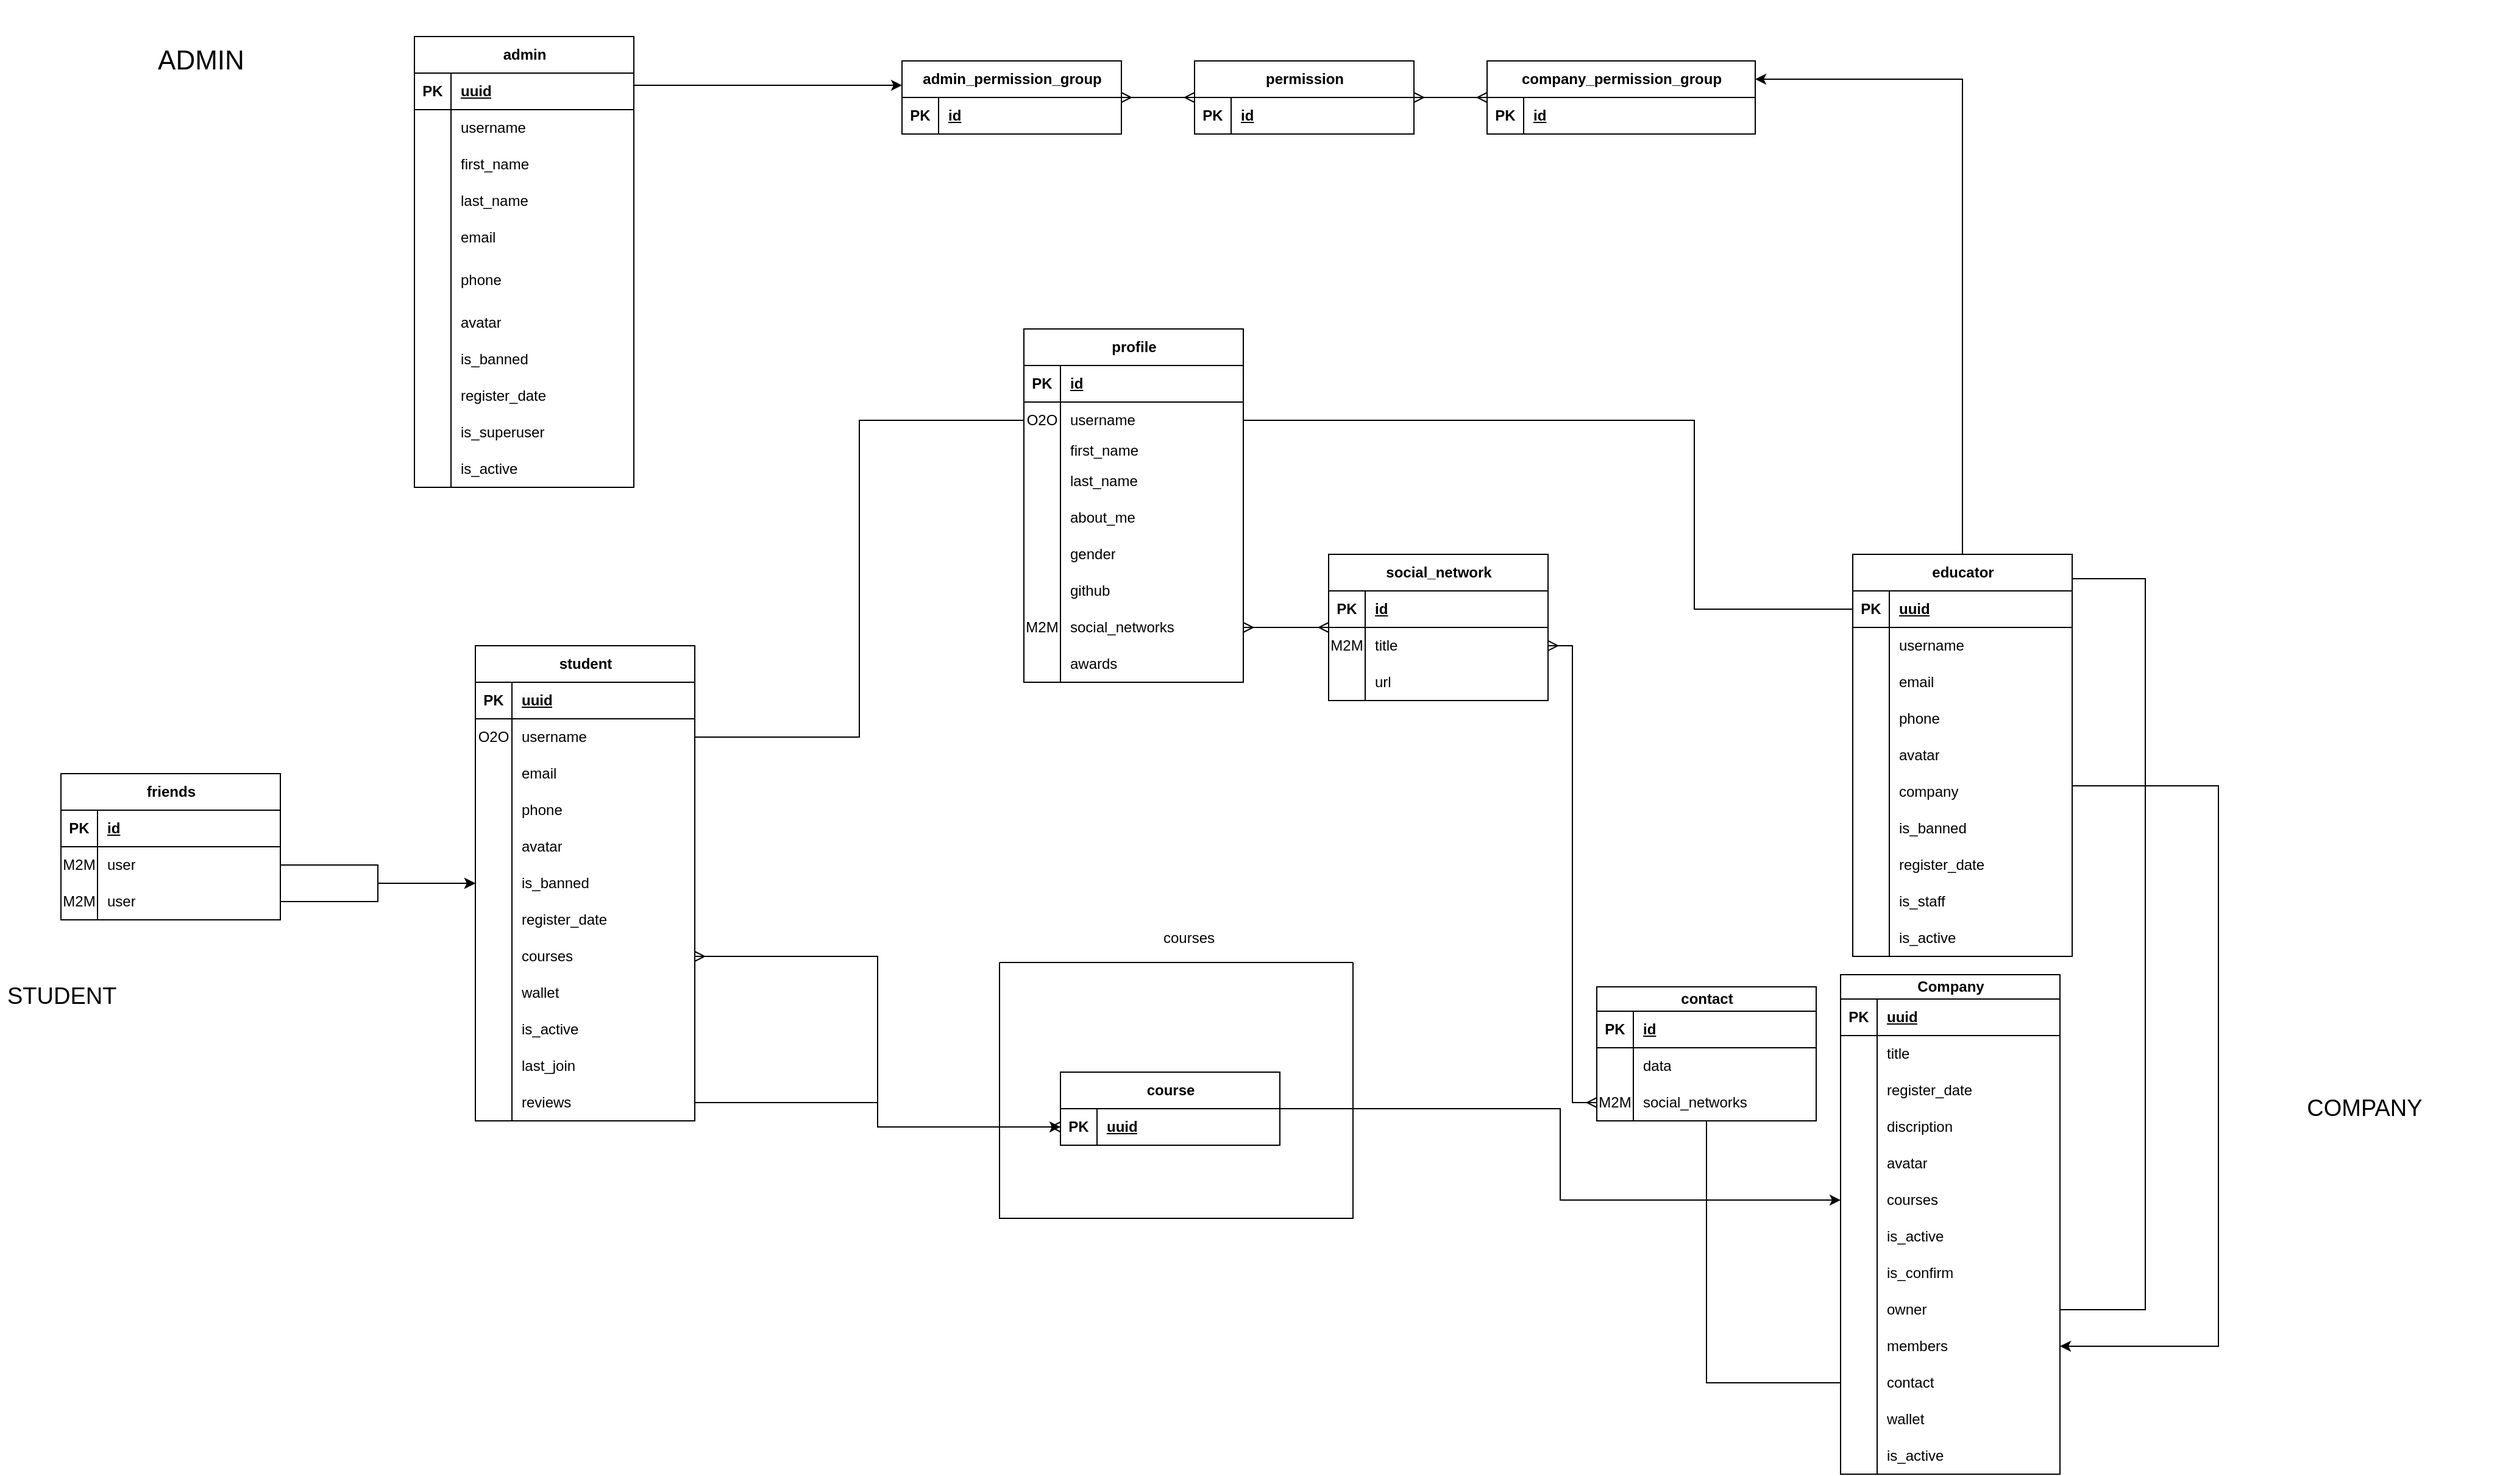<mxfile version="21.1.2" type="device">
  <diagram name="Страница 1" id="AJf4IRl2FatT7McmyLMo">
    <mxGraphModel dx="2358" dy="1238" grid="1" gridSize="10" guides="1" tooltips="1" connect="1" arrows="1" fold="1" page="1" pageScale="1" pageWidth="3300" pageHeight="2339" math="0" shadow="0">
      <root>
        <mxCell id="0" />
        <mxCell id="1" parent="0" />
        <mxCell id="Pq16IrpuwBbTUDVuUOES-273" style="edgeStyle=orthogonalEdgeStyle;rounded=0;orthogonalLoop=1;jettySize=auto;html=1;entryX=1;entryY=0.25;entryDx=0;entryDy=0;" parent="1" source="Pq16IrpuwBbTUDVuUOES-1" target="Pq16IrpuwBbTUDVuUOES-228" edge="1">
          <mxGeometry relative="1" as="geometry">
            <Array as="points">
              <mxPoint x="2100" y="355" />
            </Array>
          </mxGeometry>
        </mxCell>
        <mxCell id="Pq16IrpuwBbTUDVuUOES-1" value="educator" style="shape=table;startSize=30;container=1;collapsible=1;childLayout=tableLayout;fixedRows=1;rowLines=0;fontStyle=1;align=center;resizeLast=1;html=1;" parent="1" vertex="1">
          <mxGeometry x="2010" y="745" width="180" height="330" as="geometry" />
        </mxCell>
        <mxCell id="Pq16IrpuwBbTUDVuUOES-2" value="" style="shape=tableRow;horizontal=0;startSize=0;swimlaneHead=0;swimlaneBody=0;fillColor=none;collapsible=0;dropTarget=0;points=[[0,0.5],[1,0.5]];portConstraint=eastwest;top=0;left=0;right=0;bottom=1;" parent="Pq16IrpuwBbTUDVuUOES-1" vertex="1">
          <mxGeometry y="30" width="180" height="30" as="geometry" />
        </mxCell>
        <mxCell id="Pq16IrpuwBbTUDVuUOES-3" value="PK" style="shape=partialRectangle;connectable=0;fillColor=none;top=0;left=0;bottom=0;right=0;fontStyle=1;overflow=hidden;whiteSpace=wrap;html=1;" parent="Pq16IrpuwBbTUDVuUOES-2" vertex="1">
          <mxGeometry width="30" height="30" as="geometry">
            <mxRectangle width="30" height="30" as="alternateBounds" />
          </mxGeometry>
        </mxCell>
        <mxCell id="Pq16IrpuwBbTUDVuUOES-4" value="uuid" style="shape=partialRectangle;connectable=0;fillColor=none;top=0;left=0;bottom=0;right=0;align=left;spacingLeft=6;fontStyle=5;overflow=hidden;whiteSpace=wrap;html=1;" parent="Pq16IrpuwBbTUDVuUOES-2" vertex="1">
          <mxGeometry x="30" width="150" height="30" as="geometry">
            <mxRectangle width="150" height="30" as="alternateBounds" />
          </mxGeometry>
        </mxCell>
        <mxCell id="Pq16IrpuwBbTUDVuUOES-5" value="" style="shape=tableRow;horizontal=0;startSize=0;swimlaneHead=0;swimlaneBody=0;fillColor=none;collapsible=0;dropTarget=0;points=[[0,0.5],[1,0.5]];portConstraint=eastwest;top=0;left=0;right=0;bottom=0;" parent="Pq16IrpuwBbTUDVuUOES-1" vertex="1">
          <mxGeometry y="60" width="180" height="30" as="geometry" />
        </mxCell>
        <mxCell id="Pq16IrpuwBbTUDVuUOES-6" value="" style="shape=partialRectangle;connectable=0;fillColor=none;top=0;left=0;bottom=0;right=0;editable=1;overflow=hidden;whiteSpace=wrap;html=1;" parent="Pq16IrpuwBbTUDVuUOES-5" vertex="1">
          <mxGeometry width="30" height="30" as="geometry">
            <mxRectangle width="30" height="30" as="alternateBounds" />
          </mxGeometry>
        </mxCell>
        <mxCell id="Pq16IrpuwBbTUDVuUOES-7" value="username" style="shape=partialRectangle;connectable=0;fillColor=none;top=0;left=0;bottom=0;right=0;align=left;spacingLeft=6;overflow=hidden;whiteSpace=wrap;html=1;" parent="Pq16IrpuwBbTUDVuUOES-5" vertex="1">
          <mxGeometry x="30" width="150" height="30" as="geometry">
            <mxRectangle width="150" height="30" as="alternateBounds" />
          </mxGeometry>
        </mxCell>
        <mxCell id="Pq16IrpuwBbTUDVuUOES-79" style="shape=tableRow;horizontal=0;startSize=0;swimlaneHead=0;swimlaneBody=0;fillColor=none;collapsible=0;dropTarget=0;points=[[0,0.5],[1,0.5]];portConstraint=eastwest;top=0;left=0;right=0;bottom=0;" parent="Pq16IrpuwBbTUDVuUOES-1" vertex="1">
          <mxGeometry y="90" width="180" height="30" as="geometry" />
        </mxCell>
        <mxCell id="Pq16IrpuwBbTUDVuUOES-80" style="shape=partialRectangle;connectable=0;fillColor=none;top=0;left=0;bottom=0;right=0;editable=1;overflow=hidden;whiteSpace=wrap;html=1;" parent="Pq16IrpuwBbTUDVuUOES-79" vertex="1">
          <mxGeometry width="30" height="30" as="geometry">
            <mxRectangle width="30" height="30" as="alternateBounds" />
          </mxGeometry>
        </mxCell>
        <mxCell id="Pq16IrpuwBbTUDVuUOES-81" value="email&lt;br&gt;" style="shape=partialRectangle;connectable=0;fillColor=none;top=0;left=0;bottom=0;right=0;align=left;spacingLeft=6;overflow=hidden;whiteSpace=wrap;html=1;" parent="Pq16IrpuwBbTUDVuUOES-79" vertex="1">
          <mxGeometry x="30" width="150" height="30" as="geometry">
            <mxRectangle width="150" height="30" as="alternateBounds" />
          </mxGeometry>
        </mxCell>
        <mxCell id="Pq16IrpuwBbTUDVuUOES-82" style="shape=tableRow;horizontal=0;startSize=0;swimlaneHead=0;swimlaneBody=0;fillColor=none;collapsible=0;dropTarget=0;points=[[0,0.5],[1,0.5]];portConstraint=eastwest;top=0;left=0;right=0;bottom=0;" parent="Pq16IrpuwBbTUDVuUOES-1" vertex="1">
          <mxGeometry y="120" width="180" height="30" as="geometry" />
        </mxCell>
        <mxCell id="Pq16IrpuwBbTUDVuUOES-83" style="shape=partialRectangle;connectable=0;fillColor=none;top=0;left=0;bottom=0;right=0;editable=1;overflow=hidden;whiteSpace=wrap;html=1;" parent="Pq16IrpuwBbTUDVuUOES-82" vertex="1">
          <mxGeometry width="30" height="30" as="geometry">
            <mxRectangle width="30" height="30" as="alternateBounds" />
          </mxGeometry>
        </mxCell>
        <mxCell id="Pq16IrpuwBbTUDVuUOES-84" value="phone" style="shape=partialRectangle;connectable=0;fillColor=none;top=0;left=0;bottom=0;right=0;align=left;spacingLeft=6;overflow=hidden;whiteSpace=wrap;html=1;" parent="Pq16IrpuwBbTUDVuUOES-82" vertex="1">
          <mxGeometry x="30" width="150" height="30" as="geometry">
            <mxRectangle width="150" height="30" as="alternateBounds" />
          </mxGeometry>
        </mxCell>
        <mxCell id="Pq16IrpuwBbTUDVuUOES-85" style="shape=tableRow;horizontal=0;startSize=0;swimlaneHead=0;swimlaneBody=0;fillColor=none;collapsible=0;dropTarget=0;points=[[0,0.5],[1,0.5]];portConstraint=eastwest;top=0;left=0;right=0;bottom=0;" parent="Pq16IrpuwBbTUDVuUOES-1" vertex="1">
          <mxGeometry y="150" width="180" height="30" as="geometry" />
        </mxCell>
        <mxCell id="Pq16IrpuwBbTUDVuUOES-86" style="shape=partialRectangle;connectable=0;fillColor=none;top=0;left=0;bottom=0;right=0;editable=1;overflow=hidden;whiteSpace=wrap;html=1;" parent="Pq16IrpuwBbTUDVuUOES-85" vertex="1">
          <mxGeometry width="30" height="30" as="geometry">
            <mxRectangle width="30" height="30" as="alternateBounds" />
          </mxGeometry>
        </mxCell>
        <mxCell id="Pq16IrpuwBbTUDVuUOES-87" value="avatar" style="shape=partialRectangle;connectable=0;fillColor=none;top=0;left=0;bottom=0;right=0;align=left;spacingLeft=6;overflow=hidden;whiteSpace=wrap;html=1;" parent="Pq16IrpuwBbTUDVuUOES-85" vertex="1">
          <mxGeometry x="30" width="150" height="30" as="geometry">
            <mxRectangle width="150" height="30" as="alternateBounds" />
          </mxGeometry>
        </mxCell>
        <mxCell id="Pq16IrpuwBbTUDVuUOES-187" style="shape=tableRow;horizontal=0;startSize=0;swimlaneHead=0;swimlaneBody=0;fillColor=none;collapsible=0;dropTarget=0;points=[[0,0.5],[1,0.5]];portConstraint=eastwest;top=0;left=0;right=0;bottom=0;" parent="Pq16IrpuwBbTUDVuUOES-1" vertex="1">
          <mxGeometry y="180" width="180" height="30" as="geometry" />
        </mxCell>
        <mxCell id="Pq16IrpuwBbTUDVuUOES-188" style="shape=partialRectangle;connectable=0;fillColor=none;top=0;left=0;bottom=0;right=0;editable=1;overflow=hidden;whiteSpace=wrap;html=1;" parent="Pq16IrpuwBbTUDVuUOES-187" vertex="1">
          <mxGeometry width="30" height="30" as="geometry">
            <mxRectangle width="30" height="30" as="alternateBounds" />
          </mxGeometry>
        </mxCell>
        <mxCell id="Pq16IrpuwBbTUDVuUOES-189" value="company" style="shape=partialRectangle;connectable=0;fillColor=none;top=0;left=0;bottom=0;right=0;align=left;spacingLeft=6;overflow=hidden;whiteSpace=wrap;html=1;" parent="Pq16IrpuwBbTUDVuUOES-187" vertex="1">
          <mxGeometry x="30" width="150" height="30" as="geometry">
            <mxRectangle width="150" height="30" as="alternateBounds" />
          </mxGeometry>
        </mxCell>
        <mxCell id="Pq16IrpuwBbTUDVuUOES-88" style="shape=tableRow;horizontal=0;startSize=0;swimlaneHead=0;swimlaneBody=0;fillColor=none;collapsible=0;dropTarget=0;points=[[0,0.5],[1,0.5]];portConstraint=eastwest;top=0;left=0;right=0;bottom=0;" parent="Pq16IrpuwBbTUDVuUOES-1" vertex="1">
          <mxGeometry y="210" width="180" height="30" as="geometry" />
        </mxCell>
        <mxCell id="Pq16IrpuwBbTUDVuUOES-89" style="shape=partialRectangle;connectable=0;fillColor=none;top=0;left=0;bottom=0;right=0;editable=1;overflow=hidden;whiteSpace=wrap;html=1;" parent="Pq16IrpuwBbTUDVuUOES-88" vertex="1">
          <mxGeometry width="30" height="30" as="geometry">
            <mxRectangle width="30" height="30" as="alternateBounds" />
          </mxGeometry>
        </mxCell>
        <mxCell id="Pq16IrpuwBbTUDVuUOES-90" value="is_banned" style="shape=partialRectangle;connectable=0;fillColor=none;top=0;left=0;bottom=0;right=0;align=left;spacingLeft=6;overflow=hidden;whiteSpace=wrap;html=1;" parent="Pq16IrpuwBbTUDVuUOES-88" vertex="1">
          <mxGeometry x="30" width="150" height="30" as="geometry">
            <mxRectangle width="150" height="30" as="alternateBounds" />
          </mxGeometry>
        </mxCell>
        <mxCell id="Pq16IrpuwBbTUDVuUOES-91" style="shape=tableRow;horizontal=0;startSize=0;swimlaneHead=0;swimlaneBody=0;fillColor=none;collapsible=0;dropTarget=0;points=[[0,0.5],[1,0.5]];portConstraint=eastwest;top=0;left=0;right=0;bottom=0;" parent="Pq16IrpuwBbTUDVuUOES-1" vertex="1">
          <mxGeometry y="240" width="180" height="30" as="geometry" />
        </mxCell>
        <mxCell id="Pq16IrpuwBbTUDVuUOES-92" style="shape=partialRectangle;connectable=0;fillColor=none;top=0;left=0;bottom=0;right=0;editable=1;overflow=hidden;whiteSpace=wrap;html=1;" parent="Pq16IrpuwBbTUDVuUOES-91" vertex="1">
          <mxGeometry width="30" height="30" as="geometry">
            <mxRectangle width="30" height="30" as="alternateBounds" />
          </mxGeometry>
        </mxCell>
        <mxCell id="Pq16IrpuwBbTUDVuUOES-93" value="register_date" style="shape=partialRectangle;connectable=0;fillColor=none;top=0;left=0;bottom=0;right=0;align=left;spacingLeft=6;overflow=hidden;whiteSpace=wrap;html=1;" parent="Pq16IrpuwBbTUDVuUOES-91" vertex="1">
          <mxGeometry x="30" width="150" height="30" as="geometry">
            <mxRectangle width="150" height="30" as="alternateBounds" />
          </mxGeometry>
        </mxCell>
        <mxCell id="Pq16IrpuwBbTUDVuUOES-94" style="shape=tableRow;horizontal=0;startSize=0;swimlaneHead=0;swimlaneBody=0;fillColor=none;collapsible=0;dropTarget=0;points=[[0,0.5],[1,0.5]];portConstraint=eastwest;top=0;left=0;right=0;bottom=0;" parent="Pq16IrpuwBbTUDVuUOES-1" vertex="1">
          <mxGeometry y="270" width="180" height="30" as="geometry" />
        </mxCell>
        <mxCell id="Pq16IrpuwBbTUDVuUOES-95" style="shape=partialRectangle;connectable=0;fillColor=none;top=0;left=0;bottom=0;right=0;editable=1;overflow=hidden;whiteSpace=wrap;html=1;" parent="Pq16IrpuwBbTUDVuUOES-94" vertex="1">
          <mxGeometry width="30" height="30" as="geometry">
            <mxRectangle width="30" height="30" as="alternateBounds" />
          </mxGeometry>
        </mxCell>
        <mxCell id="Pq16IrpuwBbTUDVuUOES-96" value="is_staff" style="shape=partialRectangle;connectable=0;fillColor=none;top=0;left=0;bottom=0;right=0;align=left;spacingLeft=6;overflow=hidden;whiteSpace=wrap;html=1;" parent="Pq16IrpuwBbTUDVuUOES-94" vertex="1">
          <mxGeometry x="30" width="150" height="30" as="geometry">
            <mxRectangle width="150" height="30" as="alternateBounds" />
          </mxGeometry>
        </mxCell>
        <mxCell id="Pq16IrpuwBbTUDVuUOES-219" style="shape=tableRow;horizontal=0;startSize=0;swimlaneHead=0;swimlaneBody=0;fillColor=none;collapsible=0;dropTarget=0;points=[[0,0.5],[1,0.5]];portConstraint=eastwest;top=0;left=0;right=0;bottom=0;" parent="Pq16IrpuwBbTUDVuUOES-1" vertex="1">
          <mxGeometry y="300" width="180" height="30" as="geometry" />
        </mxCell>
        <mxCell id="Pq16IrpuwBbTUDVuUOES-220" style="shape=partialRectangle;connectable=0;fillColor=none;top=0;left=0;bottom=0;right=0;editable=1;overflow=hidden;whiteSpace=wrap;html=1;" parent="Pq16IrpuwBbTUDVuUOES-219" vertex="1">
          <mxGeometry width="30" height="30" as="geometry">
            <mxRectangle width="30" height="30" as="alternateBounds" />
          </mxGeometry>
        </mxCell>
        <mxCell id="Pq16IrpuwBbTUDVuUOES-221" value="is_active" style="shape=partialRectangle;connectable=0;fillColor=none;top=0;left=0;bottom=0;right=0;align=left;spacingLeft=6;overflow=hidden;whiteSpace=wrap;html=1;" parent="Pq16IrpuwBbTUDVuUOES-219" vertex="1">
          <mxGeometry x="30" width="150" height="30" as="geometry">
            <mxRectangle width="150" height="30" as="alternateBounds" />
          </mxGeometry>
        </mxCell>
        <mxCell id="Pq16IrpuwBbTUDVuUOES-272" style="edgeStyle=orthogonalEdgeStyle;rounded=0;orthogonalLoop=1;jettySize=auto;html=1;" parent="1" source="Pq16IrpuwBbTUDVuUOES-14" target="Pq16IrpuwBbTUDVuUOES-263" edge="1">
          <mxGeometry relative="1" as="geometry">
            <Array as="points">
              <mxPoint x="1040" y="360" />
              <mxPoint x="1040" y="360" />
            </Array>
          </mxGeometry>
        </mxCell>
        <mxCell id="Pq16IrpuwBbTUDVuUOES-14" value="admin" style="shape=table;startSize=30;container=1;collapsible=1;childLayout=tableLayout;fixedRows=1;rowLines=0;fontStyle=1;align=center;resizeLast=1;html=1;" parent="1" vertex="1">
          <mxGeometry x="830" y="320" width="180" height="370" as="geometry" />
        </mxCell>
        <mxCell id="Pq16IrpuwBbTUDVuUOES-15" value="" style="shape=tableRow;horizontal=0;startSize=0;swimlaneHead=0;swimlaneBody=0;fillColor=none;collapsible=0;dropTarget=0;points=[[0,0.5],[1,0.5]];portConstraint=eastwest;top=0;left=0;right=0;bottom=1;" parent="Pq16IrpuwBbTUDVuUOES-14" vertex="1">
          <mxGeometry y="30" width="180" height="30" as="geometry" />
        </mxCell>
        <mxCell id="Pq16IrpuwBbTUDVuUOES-16" value="PK" style="shape=partialRectangle;connectable=0;fillColor=none;top=0;left=0;bottom=0;right=0;fontStyle=1;overflow=hidden;whiteSpace=wrap;html=1;" parent="Pq16IrpuwBbTUDVuUOES-15" vertex="1">
          <mxGeometry width="30" height="30" as="geometry">
            <mxRectangle width="30" height="30" as="alternateBounds" />
          </mxGeometry>
        </mxCell>
        <mxCell id="Pq16IrpuwBbTUDVuUOES-17" value="uuid" style="shape=partialRectangle;connectable=0;fillColor=none;top=0;left=0;bottom=0;right=0;align=left;spacingLeft=6;fontStyle=5;overflow=hidden;whiteSpace=wrap;html=1;" parent="Pq16IrpuwBbTUDVuUOES-15" vertex="1">
          <mxGeometry x="30" width="150" height="30" as="geometry">
            <mxRectangle width="150" height="30" as="alternateBounds" />
          </mxGeometry>
        </mxCell>
        <mxCell id="Pq16IrpuwBbTUDVuUOES-18" value="" style="shape=tableRow;horizontal=0;startSize=0;swimlaneHead=0;swimlaneBody=0;fillColor=none;collapsible=0;dropTarget=0;points=[[0,0.5],[1,0.5]];portConstraint=eastwest;top=0;left=0;right=0;bottom=0;" parent="Pq16IrpuwBbTUDVuUOES-14" vertex="1">
          <mxGeometry y="60" width="180" height="30" as="geometry" />
        </mxCell>
        <mxCell id="Pq16IrpuwBbTUDVuUOES-19" value="" style="shape=partialRectangle;connectable=0;fillColor=none;top=0;left=0;bottom=0;right=0;editable=1;overflow=hidden;whiteSpace=wrap;html=1;" parent="Pq16IrpuwBbTUDVuUOES-18" vertex="1">
          <mxGeometry width="30" height="30" as="geometry">
            <mxRectangle width="30" height="30" as="alternateBounds" />
          </mxGeometry>
        </mxCell>
        <mxCell id="Pq16IrpuwBbTUDVuUOES-20" value="username" style="shape=partialRectangle;connectable=0;fillColor=none;top=0;left=0;bottom=0;right=0;align=left;spacingLeft=6;overflow=hidden;whiteSpace=wrap;html=1;" parent="Pq16IrpuwBbTUDVuUOES-18" vertex="1">
          <mxGeometry x="30" width="150" height="30" as="geometry">
            <mxRectangle width="150" height="30" as="alternateBounds" />
          </mxGeometry>
        </mxCell>
        <mxCell id="Pq16IrpuwBbTUDVuUOES-21" value="" style="shape=tableRow;horizontal=0;startSize=0;swimlaneHead=0;swimlaneBody=0;fillColor=none;collapsible=0;dropTarget=0;points=[[0,0.5],[1,0.5]];portConstraint=eastwest;top=0;left=0;right=0;bottom=0;" parent="Pq16IrpuwBbTUDVuUOES-14" vertex="1">
          <mxGeometry y="90" width="180" height="30" as="geometry" />
        </mxCell>
        <mxCell id="Pq16IrpuwBbTUDVuUOES-22" value="" style="shape=partialRectangle;connectable=0;fillColor=none;top=0;left=0;bottom=0;right=0;editable=1;overflow=hidden;whiteSpace=wrap;html=1;" parent="Pq16IrpuwBbTUDVuUOES-21" vertex="1">
          <mxGeometry width="30" height="30" as="geometry">
            <mxRectangle width="30" height="30" as="alternateBounds" />
          </mxGeometry>
        </mxCell>
        <mxCell id="Pq16IrpuwBbTUDVuUOES-23" value="first_name" style="shape=partialRectangle;connectable=0;fillColor=none;top=0;left=0;bottom=0;right=0;align=left;spacingLeft=6;overflow=hidden;whiteSpace=wrap;html=1;" parent="Pq16IrpuwBbTUDVuUOES-21" vertex="1">
          <mxGeometry x="30" width="150" height="30" as="geometry">
            <mxRectangle width="150" height="30" as="alternateBounds" />
          </mxGeometry>
        </mxCell>
        <mxCell id="Pq16IrpuwBbTUDVuUOES-24" value="" style="shape=tableRow;horizontal=0;startSize=0;swimlaneHead=0;swimlaneBody=0;fillColor=none;collapsible=0;dropTarget=0;points=[[0,0.5],[1,0.5]];portConstraint=eastwest;top=0;left=0;right=0;bottom=0;" parent="Pq16IrpuwBbTUDVuUOES-14" vertex="1">
          <mxGeometry y="120" width="180" height="30" as="geometry" />
        </mxCell>
        <mxCell id="Pq16IrpuwBbTUDVuUOES-25" value="" style="shape=partialRectangle;connectable=0;fillColor=none;top=0;left=0;bottom=0;right=0;editable=1;overflow=hidden;whiteSpace=wrap;html=1;" parent="Pq16IrpuwBbTUDVuUOES-24" vertex="1">
          <mxGeometry width="30" height="30" as="geometry">
            <mxRectangle width="30" height="30" as="alternateBounds" />
          </mxGeometry>
        </mxCell>
        <mxCell id="Pq16IrpuwBbTUDVuUOES-26" value="last_name" style="shape=partialRectangle;connectable=0;fillColor=none;top=0;left=0;bottom=0;right=0;align=left;spacingLeft=6;overflow=hidden;whiteSpace=wrap;html=1;" parent="Pq16IrpuwBbTUDVuUOES-24" vertex="1">
          <mxGeometry x="30" width="150" height="30" as="geometry">
            <mxRectangle width="150" height="30" as="alternateBounds" />
          </mxGeometry>
        </mxCell>
        <mxCell id="Pq16IrpuwBbTUDVuUOES-58" style="shape=tableRow;horizontal=0;startSize=0;swimlaneHead=0;swimlaneBody=0;fillColor=none;collapsible=0;dropTarget=0;points=[[0,0.5],[1,0.5]];portConstraint=eastwest;top=0;left=0;right=0;bottom=0;" parent="Pq16IrpuwBbTUDVuUOES-14" vertex="1">
          <mxGeometry y="150" width="180" height="30" as="geometry" />
        </mxCell>
        <mxCell id="Pq16IrpuwBbTUDVuUOES-59" style="shape=partialRectangle;connectable=0;fillColor=none;top=0;left=0;bottom=0;right=0;editable=1;overflow=hidden;whiteSpace=wrap;html=1;" parent="Pq16IrpuwBbTUDVuUOES-58" vertex="1">
          <mxGeometry width="30" height="30" as="geometry">
            <mxRectangle width="30" height="30" as="alternateBounds" />
          </mxGeometry>
        </mxCell>
        <mxCell id="Pq16IrpuwBbTUDVuUOES-60" value="email&lt;br&gt;" style="shape=partialRectangle;connectable=0;fillColor=none;top=0;left=0;bottom=0;right=0;align=left;spacingLeft=6;overflow=hidden;whiteSpace=wrap;html=1;" parent="Pq16IrpuwBbTUDVuUOES-58" vertex="1">
          <mxGeometry x="30" width="150" height="30" as="geometry">
            <mxRectangle width="150" height="30" as="alternateBounds" />
          </mxGeometry>
        </mxCell>
        <mxCell id="Pq16IrpuwBbTUDVuUOES-61" style="shape=tableRow;horizontal=0;startSize=0;swimlaneHead=0;swimlaneBody=0;fillColor=none;collapsible=0;dropTarget=0;points=[[0,0.5],[1,0.5]];portConstraint=eastwest;top=0;left=0;right=0;bottom=0;" parent="Pq16IrpuwBbTUDVuUOES-14" vertex="1">
          <mxGeometry y="180" width="180" height="40" as="geometry" />
        </mxCell>
        <mxCell id="Pq16IrpuwBbTUDVuUOES-62" style="shape=partialRectangle;connectable=0;fillColor=none;top=0;left=0;bottom=0;right=0;editable=1;overflow=hidden;whiteSpace=wrap;html=1;" parent="Pq16IrpuwBbTUDVuUOES-61" vertex="1">
          <mxGeometry width="30" height="40" as="geometry">
            <mxRectangle width="30" height="40" as="alternateBounds" />
          </mxGeometry>
        </mxCell>
        <mxCell id="Pq16IrpuwBbTUDVuUOES-63" value="phone" style="shape=partialRectangle;connectable=0;fillColor=none;top=0;left=0;bottom=0;right=0;align=left;spacingLeft=6;overflow=hidden;whiteSpace=wrap;html=1;" parent="Pq16IrpuwBbTUDVuUOES-61" vertex="1">
          <mxGeometry x="30" width="150" height="40" as="geometry">
            <mxRectangle width="150" height="40" as="alternateBounds" />
          </mxGeometry>
        </mxCell>
        <mxCell id="Pq16IrpuwBbTUDVuUOES-64" style="shape=tableRow;horizontal=0;startSize=0;swimlaneHead=0;swimlaneBody=0;fillColor=none;collapsible=0;dropTarget=0;points=[[0,0.5],[1,0.5]];portConstraint=eastwest;top=0;left=0;right=0;bottom=0;" parent="Pq16IrpuwBbTUDVuUOES-14" vertex="1">
          <mxGeometry y="220" width="180" height="30" as="geometry" />
        </mxCell>
        <mxCell id="Pq16IrpuwBbTUDVuUOES-65" style="shape=partialRectangle;connectable=0;fillColor=none;top=0;left=0;bottom=0;right=0;editable=1;overflow=hidden;whiteSpace=wrap;html=1;" parent="Pq16IrpuwBbTUDVuUOES-64" vertex="1">
          <mxGeometry width="30" height="30" as="geometry">
            <mxRectangle width="30" height="30" as="alternateBounds" />
          </mxGeometry>
        </mxCell>
        <mxCell id="Pq16IrpuwBbTUDVuUOES-66" value="avatar" style="shape=partialRectangle;connectable=0;fillColor=none;top=0;left=0;bottom=0;right=0;align=left;spacingLeft=6;overflow=hidden;whiteSpace=wrap;html=1;" parent="Pq16IrpuwBbTUDVuUOES-64" vertex="1">
          <mxGeometry x="30" width="150" height="30" as="geometry">
            <mxRectangle width="150" height="30" as="alternateBounds" />
          </mxGeometry>
        </mxCell>
        <mxCell id="Pq16IrpuwBbTUDVuUOES-67" style="shape=tableRow;horizontal=0;startSize=0;swimlaneHead=0;swimlaneBody=0;fillColor=none;collapsible=0;dropTarget=0;points=[[0,0.5],[1,0.5]];portConstraint=eastwest;top=0;left=0;right=0;bottom=0;" parent="Pq16IrpuwBbTUDVuUOES-14" vertex="1">
          <mxGeometry y="250" width="180" height="30" as="geometry" />
        </mxCell>
        <mxCell id="Pq16IrpuwBbTUDVuUOES-68" style="shape=partialRectangle;connectable=0;fillColor=none;top=0;left=0;bottom=0;right=0;editable=1;overflow=hidden;whiteSpace=wrap;html=1;" parent="Pq16IrpuwBbTUDVuUOES-67" vertex="1">
          <mxGeometry width="30" height="30" as="geometry">
            <mxRectangle width="30" height="30" as="alternateBounds" />
          </mxGeometry>
        </mxCell>
        <mxCell id="Pq16IrpuwBbTUDVuUOES-69" value="is_banned" style="shape=partialRectangle;connectable=0;fillColor=none;top=0;left=0;bottom=0;right=0;align=left;spacingLeft=6;overflow=hidden;whiteSpace=wrap;html=1;" parent="Pq16IrpuwBbTUDVuUOES-67" vertex="1">
          <mxGeometry x="30" width="150" height="30" as="geometry">
            <mxRectangle width="150" height="30" as="alternateBounds" />
          </mxGeometry>
        </mxCell>
        <mxCell id="Pq16IrpuwBbTUDVuUOES-70" style="shape=tableRow;horizontal=0;startSize=0;swimlaneHead=0;swimlaneBody=0;fillColor=none;collapsible=0;dropTarget=0;points=[[0,0.5],[1,0.5]];portConstraint=eastwest;top=0;left=0;right=0;bottom=0;" parent="Pq16IrpuwBbTUDVuUOES-14" vertex="1">
          <mxGeometry y="280" width="180" height="30" as="geometry" />
        </mxCell>
        <mxCell id="Pq16IrpuwBbTUDVuUOES-71" style="shape=partialRectangle;connectable=0;fillColor=none;top=0;left=0;bottom=0;right=0;editable=1;overflow=hidden;whiteSpace=wrap;html=1;" parent="Pq16IrpuwBbTUDVuUOES-70" vertex="1">
          <mxGeometry width="30" height="30" as="geometry">
            <mxRectangle width="30" height="30" as="alternateBounds" />
          </mxGeometry>
        </mxCell>
        <mxCell id="Pq16IrpuwBbTUDVuUOES-72" value="register_date" style="shape=partialRectangle;connectable=0;fillColor=none;top=0;left=0;bottom=0;right=0;align=left;spacingLeft=6;overflow=hidden;whiteSpace=wrap;html=1;" parent="Pq16IrpuwBbTUDVuUOES-70" vertex="1">
          <mxGeometry x="30" width="150" height="30" as="geometry">
            <mxRectangle width="150" height="30" as="alternateBounds" />
          </mxGeometry>
        </mxCell>
        <mxCell id="Pq16IrpuwBbTUDVuUOES-73" style="shape=tableRow;horizontal=0;startSize=0;swimlaneHead=0;swimlaneBody=0;fillColor=none;collapsible=0;dropTarget=0;points=[[0,0.5],[1,0.5]];portConstraint=eastwest;top=0;left=0;right=0;bottom=0;" parent="Pq16IrpuwBbTUDVuUOES-14" vertex="1">
          <mxGeometry y="310" width="180" height="30" as="geometry" />
        </mxCell>
        <mxCell id="Pq16IrpuwBbTUDVuUOES-74" style="shape=partialRectangle;connectable=0;fillColor=none;top=0;left=0;bottom=0;right=0;editable=1;overflow=hidden;whiteSpace=wrap;html=1;" parent="Pq16IrpuwBbTUDVuUOES-73" vertex="1">
          <mxGeometry width="30" height="30" as="geometry">
            <mxRectangle width="30" height="30" as="alternateBounds" />
          </mxGeometry>
        </mxCell>
        <mxCell id="Pq16IrpuwBbTUDVuUOES-75" value="is_superuser" style="shape=partialRectangle;connectable=0;fillColor=none;top=0;left=0;bottom=0;right=0;align=left;spacingLeft=6;overflow=hidden;whiteSpace=wrap;html=1;" parent="Pq16IrpuwBbTUDVuUOES-73" vertex="1">
          <mxGeometry x="30" width="150" height="30" as="geometry">
            <mxRectangle width="150" height="30" as="alternateBounds" />
          </mxGeometry>
        </mxCell>
        <mxCell id="Pq16IrpuwBbTUDVuUOES-225" style="shape=tableRow;horizontal=0;startSize=0;swimlaneHead=0;swimlaneBody=0;fillColor=none;collapsible=0;dropTarget=0;points=[[0,0.5],[1,0.5]];portConstraint=eastwest;top=0;left=0;right=0;bottom=0;" parent="Pq16IrpuwBbTUDVuUOES-14" vertex="1">
          <mxGeometry y="340" width="180" height="30" as="geometry" />
        </mxCell>
        <mxCell id="Pq16IrpuwBbTUDVuUOES-226" style="shape=partialRectangle;connectable=0;fillColor=none;top=0;left=0;bottom=0;right=0;editable=1;overflow=hidden;whiteSpace=wrap;html=1;" parent="Pq16IrpuwBbTUDVuUOES-225" vertex="1">
          <mxGeometry width="30" height="30" as="geometry">
            <mxRectangle width="30" height="30" as="alternateBounds" />
          </mxGeometry>
        </mxCell>
        <mxCell id="Pq16IrpuwBbTUDVuUOES-227" value="is_active" style="shape=partialRectangle;connectable=0;fillColor=none;top=0;left=0;bottom=0;right=0;align=left;spacingLeft=6;overflow=hidden;whiteSpace=wrap;html=1;" parent="Pq16IrpuwBbTUDVuUOES-225" vertex="1">
          <mxGeometry x="30" width="150" height="30" as="geometry">
            <mxRectangle width="150" height="30" as="alternateBounds" />
          </mxGeometry>
        </mxCell>
        <mxCell id="Pq16IrpuwBbTUDVuUOES-27" value="student" style="shape=table;startSize=30;container=1;collapsible=1;childLayout=tableLayout;fixedRows=1;rowLines=0;fontStyle=1;align=center;resizeLast=1;html=1;" parent="1" vertex="1">
          <mxGeometry x="880" y="820" width="180" height="390" as="geometry" />
        </mxCell>
        <mxCell id="Pq16IrpuwBbTUDVuUOES-28" value="" style="shape=tableRow;horizontal=0;startSize=0;swimlaneHead=0;swimlaneBody=0;fillColor=none;collapsible=0;dropTarget=0;points=[[0,0.5],[1,0.5]];portConstraint=eastwest;top=0;left=0;right=0;bottom=1;" parent="Pq16IrpuwBbTUDVuUOES-27" vertex="1">
          <mxGeometry y="30" width="180" height="30" as="geometry" />
        </mxCell>
        <mxCell id="Pq16IrpuwBbTUDVuUOES-29" value="PK" style="shape=partialRectangle;connectable=0;fillColor=none;top=0;left=0;bottom=0;right=0;fontStyle=1;overflow=hidden;whiteSpace=wrap;html=1;" parent="Pq16IrpuwBbTUDVuUOES-28" vertex="1">
          <mxGeometry width="30" height="30" as="geometry">
            <mxRectangle width="30" height="30" as="alternateBounds" />
          </mxGeometry>
        </mxCell>
        <mxCell id="Pq16IrpuwBbTUDVuUOES-30" value="&lt;span style=&quot;color: rgb(0, 0, 0); font-family: Helvetica; font-size: 12px; font-style: normal; font-variant-ligatures: normal; font-variant-caps: normal; font-weight: 700; letter-spacing: normal; orphans: 2; text-align: left; text-indent: 0px; text-transform: none; widows: 2; word-spacing: 0px; -webkit-text-stroke-width: 0px; background-color: rgb(251, 251, 251); text-decoration: underline; float: none; display: inline !important;&quot;&gt;uuid&lt;/span&gt;" style="shape=partialRectangle;connectable=0;fillColor=none;top=0;left=0;bottom=0;right=0;align=left;spacingLeft=6;fontStyle=5;overflow=hidden;whiteSpace=wrap;html=1;" parent="Pq16IrpuwBbTUDVuUOES-28" vertex="1">
          <mxGeometry x="30" width="150" height="30" as="geometry">
            <mxRectangle width="150" height="30" as="alternateBounds" />
          </mxGeometry>
        </mxCell>
        <mxCell id="Pq16IrpuwBbTUDVuUOES-31" value="" style="shape=tableRow;horizontal=0;startSize=0;swimlaneHead=0;swimlaneBody=0;fillColor=none;collapsible=0;dropTarget=0;points=[[0,0.5],[1,0.5]];portConstraint=eastwest;top=0;left=0;right=0;bottom=0;" parent="Pq16IrpuwBbTUDVuUOES-27" vertex="1">
          <mxGeometry y="60" width="180" height="30" as="geometry" />
        </mxCell>
        <mxCell id="Pq16IrpuwBbTUDVuUOES-32" value="O2O" style="shape=partialRectangle;connectable=0;fillColor=none;top=0;left=0;bottom=0;right=0;editable=1;overflow=hidden;whiteSpace=wrap;html=1;" parent="Pq16IrpuwBbTUDVuUOES-31" vertex="1">
          <mxGeometry width="30" height="30" as="geometry">
            <mxRectangle width="30" height="30" as="alternateBounds" />
          </mxGeometry>
        </mxCell>
        <mxCell id="Pq16IrpuwBbTUDVuUOES-33" value="username" style="shape=partialRectangle;connectable=0;fillColor=none;top=0;left=0;bottom=0;right=0;align=left;spacingLeft=6;overflow=hidden;whiteSpace=wrap;html=1;" parent="Pq16IrpuwBbTUDVuUOES-31" vertex="1">
          <mxGeometry x="30" width="150" height="30" as="geometry">
            <mxRectangle width="150" height="30" as="alternateBounds" />
          </mxGeometry>
        </mxCell>
        <mxCell id="Pq16IrpuwBbTUDVuUOES-40" style="shape=tableRow;horizontal=0;startSize=0;swimlaneHead=0;swimlaneBody=0;fillColor=none;collapsible=0;dropTarget=0;points=[[0,0.5],[1,0.5]];portConstraint=eastwest;top=0;left=0;right=0;bottom=0;" parent="Pq16IrpuwBbTUDVuUOES-27" vertex="1">
          <mxGeometry y="90" width="180" height="30" as="geometry" />
        </mxCell>
        <mxCell id="Pq16IrpuwBbTUDVuUOES-41" style="shape=partialRectangle;connectable=0;fillColor=none;top=0;left=0;bottom=0;right=0;editable=1;overflow=hidden;whiteSpace=wrap;html=1;" parent="Pq16IrpuwBbTUDVuUOES-40" vertex="1">
          <mxGeometry width="30" height="30" as="geometry">
            <mxRectangle width="30" height="30" as="alternateBounds" />
          </mxGeometry>
        </mxCell>
        <mxCell id="Pq16IrpuwBbTUDVuUOES-42" value="email&lt;br&gt;" style="shape=partialRectangle;connectable=0;fillColor=none;top=0;left=0;bottom=0;right=0;align=left;spacingLeft=6;overflow=hidden;whiteSpace=wrap;html=1;" parent="Pq16IrpuwBbTUDVuUOES-40" vertex="1">
          <mxGeometry x="30" width="150" height="30" as="geometry">
            <mxRectangle width="150" height="30" as="alternateBounds" />
          </mxGeometry>
        </mxCell>
        <mxCell id="Pq16IrpuwBbTUDVuUOES-43" style="shape=tableRow;horizontal=0;startSize=0;swimlaneHead=0;swimlaneBody=0;fillColor=none;collapsible=0;dropTarget=0;points=[[0,0.5],[1,0.5]];portConstraint=eastwest;top=0;left=0;right=0;bottom=0;" parent="Pq16IrpuwBbTUDVuUOES-27" vertex="1">
          <mxGeometry y="120" width="180" height="30" as="geometry" />
        </mxCell>
        <mxCell id="Pq16IrpuwBbTUDVuUOES-44" style="shape=partialRectangle;connectable=0;fillColor=none;top=0;left=0;bottom=0;right=0;editable=1;overflow=hidden;whiteSpace=wrap;html=1;" parent="Pq16IrpuwBbTUDVuUOES-43" vertex="1">
          <mxGeometry width="30" height="30" as="geometry">
            <mxRectangle width="30" height="30" as="alternateBounds" />
          </mxGeometry>
        </mxCell>
        <mxCell id="Pq16IrpuwBbTUDVuUOES-45" value="phone" style="shape=partialRectangle;connectable=0;fillColor=none;top=0;left=0;bottom=0;right=0;align=left;spacingLeft=6;overflow=hidden;whiteSpace=wrap;html=1;" parent="Pq16IrpuwBbTUDVuUOES-43" vertex="1">
          <mxGeometry x="30" width="150" height="30" as="geometry">
            <mxRectangle width="150" height="30" as="alternateBounds" />
          </mxGeometry>
        </mxCell>
        <mxCell id="Pq16IrpuwBbTUDVuUOES-46" style="shape=tableRow;horizontal=0;startSize=0;swimlaneHead=0;swimlaneBody=0;fillColor=none;collapsible=0;dropTarget=0;points=[[0,0.5],[1,0.5]];portConstraint=eastwest;top=0;left=0;right=0;bottom=0;" parent="Pq16IrpuwBbTUDVuUOES-27" vertex="1">
          <mxGeometry y="150" width="180" height="30" as="geometry" />
        </mxCell>
        <mxCell id="Pq16IrpuwBbTUDVuUOES-47" style="shape=partialRectangle;connectable=0;fillColor=none;top=0;left=0;bottom=0;right=0;editable=1;overflow=hidden;whiteSpace=wrap;html=1;" parent="Pq16IrpuwBbTUDVuUOES-46" vertex="1">
          <mxGeometry width="30" height="30" as="geometry">
            <mxRectangle width="30" height="30" as="alternateBounds" />
          </mxGeometry>
        </mxCell>
        <mxCell id="Pq16IrpuwBbTUDVuUOES-48" value="avatar" style="shape=partialRectangle;connectable=0;fillColor=none;top=0;left=0;bottom=0;right=0;align=left;spacingLeft=6;overflow=hidden;whiteSpace=wrap;html=1;" parent="Pq16IrpuwBbTUDVuUOES-46" vertex="1">
          <mxGeometry x="30" width="150" height="30" as="geometry">
            <mxRectangle width="150" height="30" as="alternateBounds" />
          </mxGeometry>
        </mxCell>
        <mxCell id="Pq16IrpuwBbTUDVuUOES-49" style="shape=tableRow;horizontal=0;startSize=0;swimlaneHead=0;swimlaneBody=0;fillColor=none;collapsible=0;dropTarget=0;points=[[0,0.5],[1,0.5]];portConstraint=eastwest;top=0;left=0;right=0;bottom=0;" parent="Pq16IrpuwBbTUDVuUOES-27" vertex="1">
          <mxGeometry y="180" width="180" height="30" as="geometry" />
        </mxCell>
        <mxCell id="Pq16IrpuwBbTUDVuUOES-50" style="shape=partialRectangle;connectable=0;fillColor=none;top=0;left=0;bottom=0;right=0;editable=1;overflow=hidden;whiteSpace=wrap;html=1;" parent="Pq16IrpuwBbTUDVuUOES-49" vertex="1">
          <mxGeometry width="30" height="30" as="geometry">
            <mxRectangle width="30" height="30" as="alternateBounds" />
          </mxGeometry>
        </mxCell>
        <mxCell id="Pq16IrpuwBbTUDVuUOES-51" value="is_banned" style="shape=partialRectangle;connectable=0;fillColor=none;top=0;left=0;bottom=0;right=0;align=left;spacingLeft=6;overflow=hidden;whiteSpace=wrap;html=1;" parent="Pq16IrpuwBbTUDVuUOES-49" vertex="1">
          <mxGeometry x="30" width="150" height="30" as="geometry">
            <mxRectangle width="150" height="30" as="alternateBounds" />
          </mxGeometry>
        </mxCell>
        <mxCell id="Pq16IrpuwBbTUDVuUOES-52" style="shape=tableRow;horizontal=0;startSize=0;swimlaneHead=0;swimlaneBody=0;fillColor=none;collapsible=0;dropTarget=0;points=[[0,0.5],[1,0.5]];portConstraint=eastwest;top=0;left=0;right=0;bottom=0;" parent="Pq16IrpuwBbTUDVuUOES-27" vertex="1">
          <mxGeometry y="210" width="180" height="30" as="geometry" />
        </mxCell>
        <mxCell id="Pq16IrpuwBbTUDVuUOES-53" style="shape=partialRectangle;connectable=0;fillColor=none;top=0;left=0;bottom=0;right=0;editable=1;overflow=hidden;whiteSpace=wrap;html=1;" parent="Pq16IrpuwBbTUDVuUOES-52" vertex="1">
          <mxGeometry width="30" height="30" as="geometry">
            <mxRectangle width="30" height="30" as="alternateBounds" />
          </mxGeometry>
        </mxCell>
        <mxCell id="Pq16IrpuwBbTUDVuUOES-54" value="register_date" style="shape=partialRectangle;connectable=0;fillColor=none;top=0;left=0;bottom=0;right=0;align=left;spacingLeft=6;overflow=hidden;whiteSpace=wrap;html=1;" parent="Pq16IrpuwBbTUDVuUOES-52" vertex="1">
          <mxGeometry x="30" width="150" height="30" as="geometry">
            <mxRectangle width="150" height="30" as="alternateBounds" />
          </mxGeometry>
        </mxCell>
        <mxCell id="Pq16IrpuwBbTUDVuUOES-103" style="shape=tableRow;horizontal=0;startSize=0;swimlaneHead=0;swimlaneBody=0;fillColor=none;collapsible=0;dropTarget=0;points=[[0,0.5],[1,0.5]];portConstraint=eastwest;top=0;left=0;right=0;bottom=0;" parent="Pq16IrpuwBbTUDVuUOES-27" vertex="1">
          <mxGeometry y="240" width="180" height="30" as="geometry" />
        </mxCell>
        <mxCell id="Pq16IrpuwBbTUDVuUOES-104" style="shape=partialRectangle;connectable=0;fillColor=none;top=0;left=0;bottom=0;right=0;editable=1;overflow=hidden;whiteSpace=wrap;html=1;" parent="Pq16IrpuwBbTUDVuUOES-103" vertex="1">
          <mxGeometry width="30" height="30" as="geometry">
            <mxRectangle width="30" height="30" as="alternateBounds" />
          </mxGeometry>
        </mxCell>
        <mxCell id="Pq16IrpuwBbTUDVuUOES-105" value="courses" style="shape=partialRectangle;connectable=0;fillColor=none;top=0;left=0;bottom=0;right=0;align=left;spacingLeft=6;overflow=hidden;whiteSpace=wrap;html=1;" parent="Pq16IrpuwBbTUDVuUOES-103" vertex="1">
          <mxGeometry x="30" width="150" height="30" as="geometry">
            <mxRectangle width="150" height="30" as="alternateBounds" />
          </mxGeometry>
        </mxCell>
        <mxCell id="Pq16IrpuwBbTUDVuUOES-205" style="shape=tableRow;horizontal=0;startSize=0;swimlaneHead=0;swimlaneBody=0;fillColor=none;collapsible=0;dropTarget=0;points=[[0,0.5],[1,0.5]];portConstraint=eastwest;top=0;left=0;right=0;bottom=0;" parent="Pq16IrpuwBbTUDVuUOES-27" vertex="1">
          <mxGeometry y="270" width="180" height="30" as="geometry" />
        </mxCell>
        <mxCell id="Pq16IrpuwBbTUDVuUOES-206" style="shape=partialRectangle;connectable=0;fillColor=none;top=0;left=0;bottom=0;right=0;editable=1;overflow=hidden;whiteSpace=wrap;html=1;" parent="Pq16IrpuwBbTUDVuUOES-205" vertex="1">
          <mxGeometry width="30" height="30" as="geometry">
            <mxRectangle width="30" height="30" as="alternateBounds" />
          </mxGeometry>
        </mxCell>
        <mxCell id="Pq16IrpuwBbTUDVuUOES-207" value="wallet" style="shape=partialRectangle;connectable=0;fillColor=none;top=0;left=0;bottom=0;right=0;align=left;spacingLeft=6;overflow=hidden;whiteSpace=wrap;html=1;" parent="Pq16IrpuwBbTUDVuUOES-205" vertex="1">
          <mxGeometry x="30" width="150" height="30" as="geometry">
            <mxRectangle width="150" height="30" as="alternateBounds" />
          </mxGeometry>
        </mxCell>
        <mxCell id="N4QutRXWETmScLgqi63j-1" style="shape=tableRow;horizontal=0;startSize=0;swimlaneHead=0;swimlaneBody=0;fillColor=none;collapsible=0;dropTarget=0;points=[[0,0.5],[1,0.5]];portConstraint=eastwest;top=0;left=0;right=0;bottom=0;" vertex="1" parent="Pq16IrpuwBbTUDVuUOES-27">
          <mxGeometry y="300" width="180" height="30" as="geometry" />
        </mxCell>
        <mxCell id="N4QutRXWETmScLgqi63j-2" style="shape=partialRectangle;connectable=0;fillColor=none;top=0;left=0;bottom=0;right=0;editable=1;overflow=hidden;whiteSpace=wrap;html=1;" vertex="1" parent="N4QutRXWETmScLgqi63j-1">
          <mxGeometry width="30" height="30" as="geometry">
            <mxRectangle width="30" height="30" as="alternateBounds" />
          </mxGeometry>
        </mxCell>
        <mxCell id="N4QutRXWETmScLgqi63j-3" value="is_active&lt;br&gt;" style="shape=partialRectangle;connectable=0;fillColor=none;top=0;left=0;bottom=0;right=0;align=left;spacingLeft=6;overflow=hidden;whiteSpace=wrap;html=1;" vertex="1" parent="N4QutRXWETmScLgqi63j-1">
          <mxGeometry x="30" width="150" height="30" as="geometry">
            <mxRectangle width="150" height="30" as="alternateBounds" />
          </mxGeometry>
        </mxCell>
        <mxCell id="N4QutRXWETmScLgqi63j-4" style="shape=tableRow;horizontal=0;startSize=0;swimlaneHead=0;swimlaneBody=0;fillColor=none;collapsible=0;dropTarget=0;points=[[0,0.5],[1,0.5]];portConstraint=eastwest;top=0;left=0;right=0;bottom=0;" vertex="1" parent="Pq16IrpuwBbTUDVuUOES-27">
          <mxGeometry y="330" width="180" height="30" as="geometry" />
        </mxCell>
        <mxCell id="N4QutRXWETmScLgqi63j-5" style="shape=partialRectangle;connectable=0;fillColor=none;top=0;left=0;bottom=0;right=0;editable=1;overflow=hidden;whiteSpace=wrap;html=1;" vertex="1" parent="N4QutRXWETmScLgqi63j-4">
          <mxGeometry width="30" height="30" as="geometry">
            <mxRectangle width="30" height="30" as="alternateBounds" />
          </mxGeometry>
        </mxCell>
        <mxCell id="N4QutRXWETmScLgqi63j-6" value="last_join" style="shape=partialRectangle;connectable=0;fillColor=none;top=0;left=0;bottom=0;right=0;align=left;spacingLeft=6;overflow=hidden;whiteSpace=wrap;html=1;" vertex="1" parent="N4QutRXWETmScLgqi63j-4">
          <mxGeometry x="30" width="150" height="30" as="geometry">
            <mxRectangle width="150" height="30" as="alternateBounds" />
          </mxGeometry>
        </mxCell>
        <mxCell id="N4QutRXWETmScLgqi63j-33" style="shape=tableRow;horizontal=0;startSize=0;swimlaneHead=0;swimlaneBody=0;fillColor=none;collapsible=0;dropTarget=0;points=[[0,0.5],[1,0.5]];portConstraint=eastwest;top=0;left=0;right=0;bottom=0;" vertex="1" parent="Pq16IrpuwBbTUDVuUOES-27">
          <mxGeometry y="360" width="180" height="30" as="geometry" />
        </mxCell>
        <mxCell id="N4QutRXWETmScLgqi63j-34" style="shape=partialRectangle;connectable=0;fillColor=none;top=0;left=0;bottom=0;right=0;editable=1;overflow=hidden;whiteSpace=wrap;html=1;" vertex="1" parent="N4QutRXWETmScLgqi63j-33">
          <mxGeometry width="30" height="30" as="geometry">
            <mxRectangle width="30" height="30" as="alternateBounds" />
          </mxGeometry>
        </mxCell>
        <mxCell id="N4QutRXWETmScLgqi63j-35" value="reviews" style="shape=partialRectangle;connectable=0;fillColor=none;top=0;left=0;bottom=0;right=0;align=left;spacingLeft=6;overflow=hidden;whiteSpace=wrap;html=1;" vertex="1" parent="N4QutRXWETmScLgqi63j-33">
          <mxGeometry x="30" width="150" height="30" as="geometry">
            <mxRectangle width="150" height="30" as="alternateBounds" />
          </mxGeometry>
        </mxCell>
        <mxCell id="Pq16IrpuwBbTUDVuUOES-191" style="edgeStyle=orthogonalEdgeStyle;rounded=0;orthogonalLoop=1;jettySize=auto;html=1;exitX=1;exitY=0.25;exitDx=0;exitDy=0;" parent="1" source="Pq16IrpuwBbTUDVuUOES-107" target="Pq16IrpuwBbTUDVuUOES-137" edge="1">
          <mxGeometry relative="1" as="geometry">
            <Array as="points">
              <mxPoint x="1540" y="1200" />
              <mxPoint x="1770" y="1200" />
              <mxPoint x="1770" y="1275" />
            </Array>
          </mxGeometry>
        </mxCell>
        <mxCell id="Pq16IrpuwBbTUDVuUOES-107" value="course" style="shape=table;startSize=30;container=1;collapsible=1;childLayout=tableLayout;fixedRows=1;rowLines=0;fontStyle=1;align=center;resizeLast=1;html=1;" parent="1" vertex="1">
          <mxGeometry x="1360" y="1170" width="180" height="60" as="geometry" />
        </mxCell>
        <mxCell id="Pq16IrpuwBbTUDVuUOES-108" value="" style="shape=tableRow;horizontal=0;startSize=0;swimlaneHead=0;swimlaneBody=0;fillColor=none;collapsible=0;dropTarget=0;points=[[0,0.5],[1,0.5]];portConstraint=eastwest;top=0;left=0;right=0;bottom=1;" parent="Pq16IrpuwBbTUDVuUOES-107" vertex="1">
          <mxGeometry y="30" width="180" height="30" as="geometry" />
        </mxCell>
        <mxCell id="Pq16IrpuwBbTUDVuUOES-109" value="PK" style="shape=partialRectangle;connectable=0;fillColor=none;top=0;left=0;bottom=0;right=0;fontStyle=1;overflow=hidden;whiteSpace=wrap;html=1;" parent="Pq16IrpuwBbTUDVuUOES-108" vertex="1">
          <mxGeometry width="30" height="30" as="geometry">
            <mxRectangle width="30" height="30" as="alternateBounds" />
          </mxGeometry>
        </mxCell>
        <mxCell id="Pq16IrpuwBbTUDVuUOES-110" value="uuid" style="shape=partialRectangle;connectable=0;fillColor=none;top=0;left=0;bottom=0;right=0;align=left;spacingLeft=6;fontStyle=5;overflow=hidden;whiteSpace=wrap;html=1;" parent="Pq16IrpuwBbTUDVuUOES-108" vertex="1">
          <mxGeometry x="30" width="150" height="30" as="geometry">
            <mxRectangle width="150" height="30" as="alternateBounds" />
          </mxGeometry>
        </mxCell>
        <mxCell id="Pq16IrpuwBbTUDVuUOES-120" style="edgeStyle=orthogonalEdgeStyle;rounded=0;orthogonalLoop=1;jettySize=auto;html=1;entryX=0;entryY=0.5;entryDx=0;entryDy=0;startArrow=ERmany;startFill=0;endArrow=ERmany;endFill=0;" parent="1" source="Pq16IrpuwBbTUDVuUOES-103" target="Pq16IrpuwBbTUDVuUOES-108" edge="1">
          <mxGeometry relative="1" as="geometry" />
        </mxCell>
        <mxCell id="Pq16IrpuwBbTUDVuUOES-121" value="Company" style="shape=table;startSize=20;container=1;collapsible=1;childLayout=tableLayout;fixedRows=1;rowLines=0;fontStyle=1;align=center;resizeLast=1;html=1;" parent="1" vertex="1">
          <mxGeometry x="2000" y="1090" width="180" height="410" as="geometry" />
        </mxCell>
        <mxCell id="Pq16IrpuwBbTUDVuUOES-122" value="" style="shape=tableRow;horizontal=0;startSize=0;swimlaneHead=0;swimlaneBody=0;fillColor=none;collapsible=0;dropTarget=0;points=[[0,0.5],[1,0.5]];portConstraint=eastwest;top=0;left=0;right=0;bottom=1;" parent="Pq16IrpuwBbTUDVuUOES-121" vertex="1">
          <mxGeometry y="20" width="180" height="30" as="geometry" />
        </mxCell>
        <mxCell id="Pq16IrpuwBbTUDVuUOES-123" value="PK" style="shape=partialRectangle;connectable=0;fillColor=none;top=0;left=0;bottom=0;right=0;fontStyle=1;overflow=hidden;whiteSpace=wrap;html=1;" parent="Pq16IrpuwBbTUDVuUOES-122" vertex="1">
          <mxGeometry width="30" height="30" as="geometry">
            <mxRectangle width="30" height="30" as="alternateBounds" />
          </mxGeometry>
        </mxCell>
        <mxCell id="Pq16IrpuwBbTUDVuUOES-124" value="uuid" style="shape=partialRectangle;connectable=0;fillColor=none;top=0;left=0;bottom=0;right=0;align=left;spacingLeft=6;fontStyle=5;overflow=hidden;whiteSpace=wrap;html=1;" parent="Pq16IrpuwBbTUDVuUOES-122" vertex="1">
          <mxGeometry x="30" width="150" height="30" as="geometry">
            <mxRectangle width="150" height="30" as="alternateBounds" />
          </mxGeometry>
        </mxCell>
        <mxCell id="Pq16IrpuwBbTUDVuUOES-125" value="" style="shape=tableRow;horizontal=0;startSize=0;swimlaneHead=0;swimlaneBody=0;fillColor=none;collapsible=0;dropTarget=0;points=[[0,0.5],[1,0.5]];portConstraint=eastwest;top=0;left=0;right=0;bottom=0;" parent="Pq16IrpuwBbTUDVuUOES-121" vertex="1">
          <mxGeometry y="50" width="180" height="30" as="geometry" />
        </mxCell>
        <mxCell id="Pq16IrpuwBbTUDVuUOES-126" value="" style="shape=partialRectangle;connectable=0;fillColor=none;top=0;left=0;bottom=0;right=0;editable=1;overflow=hidden;whiteSpace=wrap;html=1;" parent="Pq16IrpuwBbTUDVuUOES-125" vertex="1">
          <mxGeometry width="30" height="30" as="geometry">
            <mxRectangle width="30" height="30" as="alternateBounds" />
          </mxGeometry>
        </mxCell>
        <mxCell id="Pq16IrpuwBbTUDVuUOES-127" value="title" style="shape=partialRectangle;connectable=0;fillColor=none;top=0;left=0;bottom=0;right=0;align=left;spacingLeft=6;overflow=hidden;whiteSpace=wrap;html=1;" parent="Pq16IrpuwBbTUDVuUOES-125" vertex="1">
          <mxGeometry x="30" width="150" height="30" as="geometry">
            <mxRectangle width="150" height="30" as="alternateBounds" />
          </mxGeometry>
        </mxCell>
        <mxCell id="Pq16IrpuwBbTUDVuUOES-128" value="" style="shape=tableRow;horizontal=0;startSize=0;swimlaneHead=0;swimlaneBody=0;fillColor=none;collapsible=0;dropTarget=0;points=[[0,0.5],[1,0.5]];portConstraint=eastwest;top=0;left=0;right=0;bottom=0;" parent="Pq16IrpuwBbTUDVuUOES-121" vertex="1">
          <mxGeometry y="80" width="180" height="30" as="geometry" />
        </mxCell>
        <mxCell id="Pq16IrpuwBbTUDVuUOES-129" value="" style="shape=partialRectangle;connectable=0;fillColor=none;top=0;left=0;bottom=0;right=0;editable=1;overflow=hidden;whiteSpace=wrap;html=1;" parent="Pq16IrpuwBbTUDVuUOES-128" vertex="1">
          <mxGeometry width="30" height="30" as="geometry">
            <mxRectangle width="30" height="30" as="alternateBounds" />
          </mxGeometry>
        </mxCell>
        <mxCell id="Pq16IrpuwBbTUDVuUOES-130" value="register_date" style="shape=partialRectangle;connectable=0;fillColor=none;top=0;left=0;bottom=0;right=0;align=left;spacingLeft=6;overflow=hidden;whiteSpace=wrap;html=1;" parent="Pq16IrpuwBbTUDVuUOES-128" vertex="1">
          <mxGeometry x="30" width="150" height="30" as="geometry">
            <mxRectangle width="150" height="30" as="alternateBounds" />
          </mxGeometry>
        </mxCell>
        <mxCell id="Pq16IrpuwBbTUDVuUOES-149" style="shape=tableRow;horizontal=0;startSize=0;swimlaneHead=0;swimlaneBody=0;fillColor=none;collapsible=0;dropTarget=0;points=[[0,0.5],[1,0.5]];portConstraint=eastwest;top=0;left=0;right=0;bottom=0;" parent="Pq16IrpuwBbTUDVuUOES-121" vertex="1">
          <mxGeometry y="110" width="180" height="30" as="geometry" />
        </mxCell>
        <mxCell id="Pq16IrpuwBbTUDVuUOES-150" style="shape=partialRectangle;connectable=0;fillColor=none;top=0;left=0;bottom=0;right=0;editable=1;overflow=hidden;whiteSpace=wrap;html=1;" parent="Pq16IrpuwBbTUDVuUOES-149" vertex="1">
          <mxGeometry width="30" height="30" as="geometry">
            <mxRectangle width="30" height="30" as="alternateBounds" />
          </mxGeometry>
        </mxCell>
        <mxCell id="Pq16IrpuwBbTUDVuUOES-151" value="discription" style="shape=partialRectangle;connectable=0;fillColor=none;top=0;left=0;bottom=0;right=0;align=left;spacingLeft=6;overflow=hidden;whiteSpace=wrap;html=1;" parent="Pq16IrpuwBbTUDVuUOES-149" vertex="1">
          <mxGeometry x="30" width="150" height="30" as="geometry">
            <mxRectangle width="150" height="30" as="alternateBounds" />
          </mxGeometry>
        </mxCell>
        <mxCell id="Pq16IrpuwBbTUDVuUOES-131" value="" style="shape=tableRow;horizontal=0;startSize=0;swimlaneHead=0;swimlaneBody=0;fillColor=none;collapsible=0;dropTarget=0;points=[[0,0.5],[1,0.5]];portConstraint=eastwest;top=0;left=0;right=0;bottom=0;" parent="Pq16IrpuwBbTUDVuUOES-121" vertex="1">
          <mxGeometry y="140" width="180" height="30" as="geometry" />
        </mxCell>
        <mxCell id="Pq16IrpuwBbTUDVuUOES-132" value="" style="shape=partialRectangle;connectable=0;fillColor=none;top=0;left=0;bottom=0;right=0;editable=1;overflow=hidden;whiteSpace=wrap;html=1;" parent="Pq16IrpuwBbTUDVuUOES-131" vertex="1">
          <mxGeometry width="30" height="30" as="geometry">
            <mxRectangle width="30" height="30" as="alternateBounds" />
          </mxGeometry>
        </mxCell>
        <mxCell id="Pq16IrpuwBbTUDVuUOES-133" value="avatar" style="shape=partialRectangle;connectable=0;fillColor=none;top=0;left=0;bottom=0;right=0;align=left;spacingLeft=6;overflow=hidden;whiteSpace=wrap;html=1;" parent="Pq16IrpuwBbTUDVuUOES-131" vertex="1">
          <mxGeometry x="30" width="150" height="30" as="geometry">
            <mxRectangle width="150" height="30" as="alternateBounds" />
          </mxGeometry>
        </mxCell>
        <mxCell id="Pq16IrpuwBbTUDVuUOES-137" style="shape=tableRow;horizontal=0;startSize=0;swimlaneHead=0;swimlaneBody=0;fillColor=none;collapsible=0;dropTarget=0;points=[[0,0.5],[1,0.5]];portConstraint=eastwest;top=0;left=0;right=0;bottom=0;" parent="Pq16IrpuwBbTUDVuUOES-121" vertex="1">
          <mxGeometry y="170" width="180" height="30" as="geometry" />
        </mxCell>
        <mxCell id="Pq16IrpuwBbTUDVuUOES-138" style="shape=partialRectangle;connectable=0;fillColor=none;top=0;left=0;bottom=0;right=0;editable=1;overflow=hidden;whiteSpace=wrap;html=1;" parent="Pq16IrpuwBbTUDVuUOES-137" vertex="1">
          <mxGeometry width="30" height="30" as="geometry">
            <mxRectangle width="30" height="30" as="alternateBounds" />
          </mxGeometry>
        </mxCell>
        <mxCell id="Pq16IrpuwBbTUDVuUOES-139" value="courses" style="shape=partialRectangle;connectable=0;fillColor=none;top=0;left=0;bottom=0;right=0;align=left;spacingLeft=6;overflow=hidden;whiteSpace=wrap;html=1;" parent="Pq16IrpuwBbTUDVuUOES-137" vertex="1">
          <mxGeometry x="30" width="150" height="30" as="geometry">
            <mxRectangle width="150" height="30" as="alternateBounds" />
          </mxGeometry>
        </mxCell>
        <mxCell id="Pq16IrpuwBbTUDVuUOES-152" style="shape=tableRow;horizontal=0;startSize=0;swimlaneHead=0;swimlaneBody=0;fillColor=none;collapsible=0;dropTarget=0;points=[[0,0.5],[1,0.5]];portConstraint=eastwest;top=0;left=0;right=0;bottom=0;" parent="Pq16IrpuwBbTUDVuUOES-121" vertex="1">
          <mxGeometry y="200" width="180" height="30" as="geometry" />
        </mxCell>
        <mxCell id="Pq16IrpuwBbTUDVuUOES-153" style="shape=partialRectangle;connectable=0;fillColor=none;top=0;left=0;bottom=0;right=0;editable=1;overflow=hidden;whiteSpace=wrap;html=1;" parent="Pq16IrpuwBbTUDVuUOES-152" vertex="1">
          <mxGeometry width="30" height="30" as="geometry">
            <mxRectangle width="30" height="30" as="alternateBounds" />
          </mxGeometry>
        </mxCell>
        <mxCell id="Pq16IrpuwBbTUDVuUOES-154" value="is_active" style="shape=partialRectangle;connectable=0;fillColor=none;top=0;left=0;bottom=0;right=0;align=left;spacingLeft=6;overflow=hidden;whiteSpace=wrap;html=1;" parent="Pq16IrpuwBbTUDVuUOES-152" vertex="1">
          <mxGeometry x="30" width="150" height="30" as="geometry">
            <mxRectangle width="150" height="30" as="alternateBounds" />
          </mxGeometry>
        </mxCell>
        <mxCell id="Pq16IrpuwBbTUDVuUOES-146" style="shape=tableRow;horizontal=0;startSize=0;swimlaneHead=0;swimlaneBody=0;fillColor=none;collapsible=0;dropTarget=0;points=[[0,0.5],[1,0.5]];portConstraint=eastwest;top=0;left=0;right=0;bottom=0;" parent="Pq16IrpuwBbTUDVuUOES-121" vertex="1">
          <mxGeometry y="230" width="180" height="30" as="geometry" />
        </mxCell>
        <mxCell id="Pq16IrpuwBbTUDVuUOES-147" style="shape=partialRectangle;connectable=0;fillColor=none;top=0;left=0;bottom=0;right=0;editable=1;overflow=hidden;whiteSpace=wrap;html=1;" parent="Pq16IrpuwBbTUDVuUOES-146" vertex="1">
          <mxGeometry width="30" height="30" as="geometry">
            <mxRectangle width="30" height="30" as="alternateBounds" />
          </mxGeometry>
        </mxCell>
        <mxCell id="Pq16IrpuwBbTUDVuUOES-148" value="is_confirm" style="shape=partialRectangle;connectable=0;fillColor=none;top=0;left=0;bottom=0;right=0;align=left;spacingLeft=6;overflow=hidden;whiteSpace=wrap;html=1;" parent="Pq16IrpuwBbTUDVuUOES-146" vertex="1">
          <mxGeometry x="30" width="150" height="30" as="geometry">
            <mxRectangle width="150" height="30" as="alternateBounds" />
          </mxGeometry>
        </mxCell>
        <mxCell id="Pq16IrpuwBbTUDVuUOES-143" style="shape=tableRow;horizontal=0;startSize=0;swimlaneHead=0;swimlaneBody=0;fillColor=none;collapsible=0;dropTarget=0;points=[[0,0.5],[1,0.5]];portConstraint=eastwest;top=0;left=0;right=0;bottom=0;" parent="Pq16IrpuwBbTUDVuUOES-121" vertex="1">
          <mxGeometry y="260" width="180" height="30" as="geometry" />
        </mxCell>
        <mxCell id="Pq16IrpuwBbTUDVuUOES-144" style="shape=partialRectangle;connectable=0;fillColor=none;top=0;left=0;bottom=0;right=0;editable=1;overflow=hidden;whiteSpace=wrap;html=1;" parent="Pq16IrpuwBbTUDVuUOES-143" vertex="1">
          <mxGeometry width="30" height="30" as="geometry">
            <mxRectangle width="30" height="30" as="alternateBounds" />
          </mxGeometry>
        </mxCell>
        <mxCell id="Pq16IrpuwBbTUDVuUOES-145" value="owner" style="shape=partialRectangle;connectable=0;fillColor=none;top=0;left=0;bottom=0;right=0;align=left;spacingLeft=6;overflow=hidden;whiteSpace=wrap;html=1;" parent="Pq16IrpuwBbTUDVuUOES-143" vertex="1">
          <mxGeometry x="30" width="150" height="30" as="geometry">
            <mxRectangle width="150" height="30" as="alternateBounds" />
          </mxGeometry>
        </mxCell>
        <mxCell id="Pq16IrpuwBbTUDVuUOES-140" style="shape=tableRow;horizontal=0;startSize=0;swimlaneHead=0;swimlaneBody=0;fillColor=none;collapsible=0;dropTarget=0;points=[[0,0.5],[1,0.5]];portConstraint=eastwest;top=0;left=0;right=0;bottom=0;" parent="Pq16IrpuwBbTUDVuUOES-121" vertex="1">
          <mxGeometry y="290" width="180" height="30" as="geometry" />
        </mxCell>
        <mxCell id="Pq16IrpuwBbTUDVuUOES-141" style="shape=partialRectangle;connectable=0;fillColor=none;top=0;left=0;bottom=0;right=0;editable=1;overflow=hidden;whiteSpace=wrap;html=1;" parent="Pq16IrpuwBbTUDVuUOES-140" vertex="1">
          <mxGeometry width="30" height="30" as="geometry">
            <mxRectangle width="30" height="30" as="alternateBounds" />
          </mxGeometry>
        </mxCell>
        <mxCell id="Pq16IrpuwBbTUDVuUOES-142" value="members" style="shape=partialRectangle;connectable=0;fillColor=none;top=0;left=0;bottom=0;right=0;align=left;spacingLeft=6;overflow=hidden;whiteSpace=wrap;html=1;" parent="Pq16IrpuwBbTUDVuUOES-140" vertex="1">
          <mxGeometry x="30" width="150" height="30" as="geometry">
            <mxRectangle width="150" height="30" as="alternateBounds" />
          </mxGeometry>
        </mxCell>
        <mxCell id="Pq16IrpuwBbTUDVuUOES-134" style="shape=tableRow;horizontal=0;startSize=0;swimlaneHead=0;swimlaneBody=0;fillColor=none;collapsible=0;dropTarget=0;points=[[0,0.5],[1,0.5]];portConstraint=eastwest;top=0;left=0;right=0;bottom=0;" parent="Pq16IrpuwBbTUDVuUOES-121" vertex="1">
          <mxGeometry y="320" width="180" height="30" as="geometry" />
        </mxCell>
        <mxCell id="Pq16IrpuwBbTUDVuUOES-135" style="shape=partialRectangle;connectable=0;fillColor=none;top=0;left=0;bottom=0;right=0;editable=1;overflow=hidden;whiteSpace=wrap;html=1;" parent="Pq16IrpuwBbTUDVuUOES-134" vertex="1">
          <mxGeometry width="30" height="30" as="geometry">
            <mxRectangle width="30" height="30" as="alternateBounds" />
          </mxGeometry>
        </mxCell>
        <mxCell id="Pq16IrpuwBbTUDVuUOES-136" value="contact" style="shape=partialRectangle;connectable=0;fillColor=none;top=0;left=0;bottom=0;right=0;align=left;spacingLeft=6;overflow=hidden;whiteSpace=wrap;html=1;" parent="Pq16IrpuwBbTUDVuUOES-134" vertex="1">
          <mxGeometry x="30" width="150" height="30" as="geometry">
            <mxRectangle width="150" height="30" as="alternateBounds" />
          </mxGeometry>
        </mxCell>
        <mxCell id="Pq16IrpuwBbTUDVuUOES-208" style="shape=tableRow;horizontal=0;startSize=0;swimlaneHead=0;swimlaneBody=0;fillColor=none;collapsible=0;dropTarget=0;points=[[0,0.5],[1,0.5]];portConstraint=eastwest;top=0;left=0;right=0;bottom=0;" parent="Pq16IrpuwBbTUDVuUOES-121" vertex="1">
          <mxGeometry y="350" width="180" height="30" as="geometry" />
        </mxCell>
        <mxCell id="Pq16IrpuwBbTUDVuUOES-209" style="shape=partialRectangle;connectable=0;fillColor=none;top=0;left=0;bottom=0;right=0;editable=1;overflow=hidden;whiteSpace=wrap;html=1;" parent="Pq16IrpuwBbTUDVuUOES-208" vertex="1">
          <mxGeometry width="30" height="30" as="geometry">
            <mxRectangle width="30" height="30" as="alternateBounds" />
          </mxGeometry>
        </mxCell>
        <mxCell id="Pq16IrpuwBbTUDVuUOES-210" value="wallet" style="shape=partialRectangle;connectable=0;fillColor=none;top=0;left=0;bottom=0;right=0;align=left;spacingLeft=6;overflow=hidden;whiteSpace=wrap;html=1;" parent="Pq16IrpuwBbTUDVuUOES-208" vertex="1">
          <mxGeometry x="30" width="150" height="30" as="geometry">
            <mxRectangle width="150" height="30" as="alternateBounds" />
          </mxGeometry>
        </mxCell>
        <mxCell id="Pq16IrpuwBbTUDVuUOES-222" style="shape=tableRow;horizontal=0;startSize=0;swimlaneHead=0;swimlaneBody=0;fillColor=none;collapsible=0;dropTarget=0;points=[[0,0.5],[1,0.5]];portConstraint=eastwest;top=0;left=0;right=0;bottom=0;" parent="Pq16IrpuwBbTUDVuUOES-121" vertex="1">
          <mxGeometry y="380" width="180" height="30" as="geometry" />
        </mxCell>
        <mxCell id="Pq16IrpuwBbTUDVuUOES-223" style="shape=partialRectangle;connectable=0;fillColor=none;top=0;left=0;bottom=0;right=0;editable=1;overflow=hidden;whiteSpace=wrap;html=1;" parent="Pq16IrpuwBbTUDVuUOES-222" vertex="1">
          <mxGeometry width="30" height="30" as="geometry">
            <mxRectangle width="30" height="30" as="alternateBounds" />
          </mxGeometry>
        </mxCell>
        <mxCell id="Pq16IrpuwBbTUDVuUOES-224" value="is_active" style="shape=partialRectangle;connectable=0;fillColor=none;top=0;left=0;bottom=0;right=0;align=left;spacingLeft=6;overflow=hidden;whiteSpace=wrap;html=1;" parent="Pq16IrpuwBbTUDVuUOES-222" vertex="1">
          <mxGeometry x="30" width="150" height="30" as="geometry">
            <mxRectangle width="150" height="30" as="alternateBounds" />
          </mxGeometry>
        </mxCell>
        <mxCell id="Pq16IrpuwBbTUDVuUOES-155" value="social_network" style="shape=table;startSize=30;container=1;collapsible=1;childLayout=tableLayout;fixedRows=1;rowLines=0;fontStyle=1;align=center;resizeLast=1;html=1;" parent="1" vertex="1">
          <mxGeometry x="1580" y="745" width="180" height="120" as="geometry" />
        </mxCell>
        <mxCell id="Pq16IrpuwBbTUDVuUOES-156" value="" style="shape=tableRow;horizontal=0;startSize=0;swimlaneHead=0;swimlaneBody=0;fillColor=none;collapsible=0;dropTarget=0;points=[[0,0.5],[1,0.5]];portConstraint=eastwest;top=0;left=0;right=0;bottom=1;" parent="Pq16IrpuwBbTUDVuUOES-155" vertex="1">
          <mxGeometry y="30" width="180" height="30" as="geometry" />
        </mxCell>
        <mxCell id="Pq16IrpuwBbTUDVuUOES-157" value="PK" style="shape=partialRectangle;connectable=0;fillColor=none;top=0;left=0;bottom=0;right=0;fontStyle=1;overflow=hidden;whiteSpace=wrap;html=1;" parent="Pq16IrpuwBbTUDVuUOES-156" vertex="1">
          <mxGeometry width="30" height="30" as="geometry">
            <mxRectangle width="30" height="30" as="alternateBounds" />
          </mxGeometry>
        </mxCell>
        <mxCell id="Pq16IrpuwBbTUDVuUOES-158" value="id" style="shape=partialRectangle;connectable=0;fillColor=none;top=0;left=0;bottom=0;right=0;align=left;spacingLeft=6;fontStyle=5;overflow=hidden;whiteSpace=wrap;html=1;" parent="Pq16IrpuwBbTUDVuUOES-156" vertex="1">
          <mxGeometry x="30" width="150" height="30" as="geometry">
            <mxRectangle width="150" height="30" as="alternateBounds" />
          </mxGeometry>
        </mxCell>
        <mxCell id="Pq16IrpuwBbTUDVuUOES-159" value="" style="shape=tableRow;horizontal=0;startSize=0;swimlaneHead=0;swimlaneBody=0;fillColor=none;collapsible=0;dropTarget=0;points=[[0,0.5],[1,0.5]];portConstraint=eastwest;top=0;left=0;right=0;bottom=0;" parent="Pq16IrpuwBbTUDVuUOES-155" vertex="1">
          <mxGeometry y="60" width="180" height="30" as="geometry" />
        </mxCell>
        <mxCell id="Pq16IrpuwBbTUDVuUOES-160" value="M2M" style="shape=partialRectangle;connectable=0;fillColor=none;top=0;left=0;bottom=0;right=0;editable=1;overflow=hidden;whiteSpace=wrap;html=1;" parent="Pq16IrpuwBbTUDVuUOES-159" vertex="1">
          <mxGeometry width="30" height="30" as="geometry">
            <mxRectangle width="30" height="30" as="alternateBounds" />
          </mxGeometry>
        </mxCell>
        <mxCell id="Pq16IrpuwBbTUDVuUOES-161" value="title" style="shape=partialRectangle;connectable=0;fillColor=none;top=0;left=0;bottom=0;right=0;align=left;spacingLeft=6;overflow=hidden;whiteSpace=wrap;html=1;" parent="Pq16IrpuwBbTUDVuUOES-159" vertex="1">
          <mxGeometry x="30" width="150" height="30" as="geometry">
            <mxRectangle width="150" height="30" as="alternateBounds" />
          </mxGeometry>
        </mxCell>
        <mxCell id="Pq16IrpuwBbTUDVuUOES-162" value="" style="shape=tableRow;horizontal=0;startSize=0;swimlaneHead=0;swimlaneBody=0;fillColor=none;collapsible=0;dropTarget=0;points=[[0,0.5],[1,0.5]];portConstraint=eastwest;top=0;left=0;right=0;bottom=0;" parent="Pq16IrpuwBbTUDVuUOES-155" vertex="1">
          <mxGeometry y="90" width="180" height="30" as="geometry" />
        </mxCell>
        <mxCell id="Pq16IrpuwBbTUDVuUOES-163" value="" style="shape=partialRectangle;connectable=0;fillColor=none;top=0;left=0;bottom=0;right=0;editable=1;overflow=hidden;whiteSpace=wrap;html=1;" parent="Pq16IrpuwBbTUDVuUOES-162" vertex="1">
          <mxGeometry width="30" height="30" as="geometry">
            <mxRectangle width="30" height="30" as="alternateBounds" />
          </mxGeometry>
        </mxCell>
        <mxCell id="Pq16IrpuwBbTUDVuUOES-164" value="url" style="shape=partialRectangle;connectable=0;fillColor=none;top=0;left=0;bottom=0;right=0;align=left;spacingLeft=6;overflow=hidden;whiteSpace=wrap;html=1;" parent="Pq16IrpuwBbTUDVuUOES-162" vertex="1">
          <mxGeometry x="30" width="150" height="30" as="geometry">
            <mxRectangle width="150" height="30" as="alternateBounds" />
          </mxGeometry>
        </mxCell>
        <mxCell id="Pq16IrpuwBbTUDVuUOES-168" style="edgeStyle=orthogonalEdgeStyle;rounded=0;orthogonalLoop=1;jettySize=auto;html=1;startArrow=ERmany;startFill=0;endArrow=ERmany;endFill=0;" parent="1" source="Pq16IrpuwBbTUDVuUOES-176" target="Pq16IrpuwBbTUDVuUOES-159" edge="1">
          <mxGeometry relative="1" as="geometry" />
        </mxCell>
        <mxCell id="Pq16IrpuwBbTUDVuUOES-214" style="edgeStyle=orthogonalEdgeStyle;rounded=0;orthogonalLoop=1;jettySize=auto;html=1;endArrow=none;endFill=0;" parent="1" source="Pq16IrpuwBbTUDVuUOES-169" target="Pq16IrpuwBbTUDVuUOES-134" edge="1">
          <mxGeometry relative="1" as="geometry" />
        </mxCell>
        <mxCell id="Pq16IrpuwBbTUDVuUOES-169" value="contact" style="shape=table;startSize=20;container=1;collapsible=1;childLayout=tableLayout;fixedRows=1;rowLines=0;fontStyle=1;align=center;resizeLast=1;html=1;" parent="1" vertex="1">
          <mxGeometry x="1800" y="1100" width="180" height="110" as="geometry" />
        </mxCell>
        <mxCell id="Pq16IrpuwBbTUDVuUOES-170" value="" style="shape=tableRow;horizontal=0;startSize=0;swimlaneHead=0;swimlaneBody=0;fillColor=none;collapsible=0;dropTarget=0;points=[[0,0.5],[1,0.5]];portConstraint=eastwest;top=0;left=0;right=0;bottom=1;" parent="Pq16IrpuwBbTUDVuUOES-169" vertex="1">
          <mxGeometry y="20" width="180" height="30" as="geometry" />
        </mxCell>
        <mxCell id="Pq16IrpuwBbTUDVuUOES-171" value="PK" style="shape=partialRectangle;connectable=0;fillColor=none;top=0;left=0;bottom=0;right=0;fontStyle=1;overflow=hidden;whiteSpace=wrap;html=1;" parent="Pq16IrpuwBbTUDVuUOES-170" vertex="1">
          <mxGeometry width="30" height="30" as="geometry">
            <mxRectangle width="30" height="30" as="alternateBounds" />
          </mxGeometry>
        </mxCell>
        <mxCell id="Pq16IrpuwBbTUDVuUOES-172" value="id" style="shape=partialRectangle;connectable=0;fillColor=none;top=0;left=0;bottom=0;right=0;align=left;spacingLeft=6;fontStyle=5;overflow=hidden;whiteSpace=wrap;html=1;" parent="Pq16IrpuwBbTUDVuUOES-170" vertex="1">
          <mxGeometry x="30" width="150" height="30" as="geometry">
            <mxRectangle width="150" height="30" as="alternateBounds" />
          </mxGeometry>
        </mxCell>
        <mxCell id="Pq16IrpuwBbTUDVuUOES-173" value="" style="shape=tableRow;horizontal=0;startSize=0;swimlaneHead=0;swimlaneBody=0;fillColor=none;collapsible=0;dropTarget=0;points=[[0,0.5],[1,0.5]];portConstraint=eastwest;top=0;left=0;right=0;bottom=0;" parent="Pq16IrpuwBbTUDVuUOES-169" vertex="1">
          <mxGeometry y="50" width="180" height="30" as="geometry" />
        </mxCell>
        <mxCell id="Pq16IrpuwBbTUDVuUOES-174" value="" style="shape=partialRectangle;connectable=0;fillColor=none;top=0;left=0;bottom=0;right=0;editable=1;overflow=hidden;whiteSpace=wrap;html=1;" parent="Pq16IrpuwBbTUDVuUOES-173" vertex="1">
          <mxGeometry width="30" height="30" as="geometry">
            <mxRectangle width="30" height="30" as="alternateBounds" />
          </mxGeometry>
        </mxCell>
        <mxCell id="Pq16IrpuwBbTUDVuUOES-175" value="data" style="shape=partialRectangle;connectable=0;fillColor=none;top=0;left=0;bottom=0;right=0;align=left;spacingLeft=6;overflow=hidden;whiteSpace=wrap;html=1;" parent="Pq16IrpuwBbTUDVuUOES-173" vertex="1">
          <mxGeometry x="30" width="150" height="30" as="geometry">
            <mxRectangle width="150" height="30" as="alternateBounds" />
          </mxGeometry>
        </mxCell>
        <mxCell id="Pq16IrpuwBbTUDVuUOES-176" value="" style="shape=tableRow;horizontal=0;startSize=0;swimlaneHead=0;swimlaneBody=0;fillColor=none;collapsible=0;dropTarget=0;points=[[0,0.5],[1,0.5]];portConstraint=eastwest;top=0;left=0;right=0;bottom=0;" parent="Pq16IrpuwBbTUDVuUOES-169" vertex="1">
          <mxGeometry y="80" width="180" height="30" as="geometry" />
        </mxCell>
        <mxCell id="Pq16IrpuwBbTUDVuUOES-177" value="M2M" style="shape=partialRectangle;connectable=0;fillColor=none;top=0;left=0;bottom=0;right=0;editable=1;overflow=hidden;whiteSpace=wrap;html=1;" parent="Pq16IrpuwBbTUDVuUOES-176" vertex="1">
          <mxGeometry width="30" height="30" as="geometry">
            <mxRectangle width="30" height="30" as="alternateBounds" />
          </mxGeometry>
        </mxCell>
        <mxCell id="Pq16IrpuwBbTUDVuUOES-178" value="social_networks" style="shape=partialRectangle;connectable=0;fillColor=none;top=0;left=0;bottom=0;right=0;align=left;spacingLeft=6;overflow=hidden;whiteSpace=wrap;html=1;" parent="Pq16IrpuwBbTUDVuUOES-176" vertex="1">
          <mxGeometry x="30" width="150" height="30" as="geometry">
            <mxRectangle width="150" height="30" as="alternateBounds" />
          </mxGeometry>
        </mxCell>
        <mxCell id="Pq16IrpuwBbTUDVuUOES-185" style="edgeStyle=orthogonalEdgeStyle;rounded=0;orthogonalLoop=1;jettySize=auto;html=1;startArrow=none;startFill=0;endArrow=none;endFill=0;" parent="1" source="Pq16IrpuwBbTUDVuUOES-143" target="Pq16IrpuwBbTUDVuUOES-1" edge="1">
          <mxGeometry relative="1" as="geometry">
            <Array as="points">
              <mxPoint x="2250" y="1365" />
              <mxPoint x="2250" y="765" />
            </Array>
          </mxGeometry>
        </mxCell>
        <mxCell id="Pq16IrpuwBbTUDVuUOES-190" style="edgeStyle=orthogonalEdgeStyle;rounded=0;orthogonalLoop=1;jettySize=auto;html=1;" parent="1" source="Pq16IrpuwBbTUDVuUOES-187" target="Pq16IrpuwBbTUDVuUOES-140" edge="1">
          <mxGeometry relative="1" as="geometry">
            <mxPoint x="2000" y="1240" as="targetPoint" />
            <Array as="points">
              <mxPoint x="2310" y="935" />
              <mxPoint x="2310" y="1395" />
            </Array>
          </mxGeometry>
        </mxCell>
        <mxCell id="Pq16IrpuwBbTUDVuUOES-217" value="" style="swimlane;startSize=0;" parent="1" vertex="1">
          <mxGeometry x="1310" y="1080" width="290" height="210" as="geometry" />
        </mxCell>
        <mxCell id="Pq16IrpuwBbTUDVuUOES-218" value="courses" style="text;html=1;align=center;verticalAlign=middle;resizable=0;points=[];autosize=1;strokeColor=none;fillColor=none;" parent="1" vertex="1">
          <mxGeometry x="1430" y="1045" width="70" height="30" as="geometry" />
        </mxCell>
        <mxCell id="Pq16IrpuwBbTUDVuUOES-228" value="company_permission_group" style="shape=table;startSize=30;container=1;collapsible=1;childLayout=tableLayout;fixedRows=1;rowLines=0;fontStyle=1;align=center;resizeLast=1;html=1;" parent="1" vertex="1">
          <mxGeometry x="1710" y="340" width="220" height="60" as="geometry" />
        </mxCell>
        <mxCell id="Pq16IrpuwBbTUDVuUOES-229" value="" style="shape=tableRow;horizontal=0;startSize=0;swimlaneHead=0;swimlaneBody=0;fillColor=none;collapsible=0;dropTarget=0;points=[[0,0.5],[1,0.5]];portConstraint=eastwest;top=0;left=0;right=0;bottom=1;" parent="Pq16IrpuwBbTUDVuUOES-228" vertex="1">
          <mxGeometry y="30" width="220" height="30" as="geometry" />
        </mxCell>
        <mxCell id="Pq16IrpuwBbTUDVuUOES-230" value="PK" style="shape=partialRectangle;connectable=0;fillColor=none;top=0;left=0;bottom=0;right=0;fontStyle=1;overflow=hidden;whiteSpace=wrap;html=1;" parent="Pq16IrpuwBbTUDVuUOES-229" vertex="1">
          <mxGeometry width="30" height="30" as="geometry">
            <mxRectangle width="30" height="30" as="alternateBounds" />
          </mxGeometry>
        </mxCell>
        <mxCell id="Pq16IrpuwBbTUDVuUOES-231" value="id" style="shape=partialRectangle;connectable=0;fillColor=none;top=0;left=0;bottom=0;right=0;align=left;spacingLeft=6;fontStyle=5;overflow=hidden;whiteSpace=wrap;html=1;" parent="Pq16IrpuwBbTUDVuUOES-229" vertex="1">
          <mxGeometry x="30" width="190" height="30" as="geometry">
            <mxRectangle width="190" height="30" as="alternateBounds" />
          </mxGeometry>
        </mxCell>
        <mxCell id="Pq16IrpuwBbTUDVuUOES-254" style="edgeStyle=orthogonalEdgeStyle;rounded=0;orthogonalLoop=1;jettySize=auto;html=1;startArrow=ERmany;startFill=0;endArrow=ERmany;endFill=0;" parent="1" source="Pq16IrpuwBbTUDVuUOES-268" target="Pq16IrpuwBbTUDVuUOES-228" edge="1">
          <mxGeometry relative="1" as="geometry">
            <mxPoint x="1660" y="368" as="sourcePoint" />
          </mxGeometry>
        </mxCell>
        <mxCell id="Pq16IrpuwBbTUDVuUOES-263" value="admin_permission_group" style="shape=table;startSize=30;container=1;collapsible=1;childLayout=tableLayout;fixedRows=1;rowLines=0;fontStyle=1;align=center;resizeLast=1;html=1;" parent="1" vertex="1">
          <mxGeometry x="1230" y="340" width="180" height="60.0" as="geometry" />
        </mxCell>
        <mxCell id="Pq16IrpuwBbTUDVuUOES-264" value="" style="shape=tableRow;horizontal=0;startSize=0;swimlaneHead=0;swimlaneBody=0;fillColor=none;collapsible=0;dropTarget=0;points=[[0,0.5],[1,0.5]];portConstraint=eastwest;top=0;left=0;right=0;bottom=1;" parent="Pq16IrpuwBbTUDVuUOES-263" vertex="1">
          <mxGeometry y="30" width="180" height="30" as="geometry" />
        </mxCell>
        <mxCell id="Pq16IrpuwBbTUDVuUOES-265" value="PK" style="shape=partialRectangle;connectable=0;fillColor=none;top=0;left=0;bottom=0;right=0;fontStyle=1;overflow=hidden;whiteSpace=wrap;html=1;" parent="Pq16IrpuwBbTUDVuUOES-264" vertex="1">
          <mxGeometry width="30" height="30" as="geometry">
            <mxRectangle width="30" height="30" as="alternateBounds" />
          </mxGeometry>
        </mxCell>
        <mxCell id="Pq16IrpuwBbTUDVuUOES-266" value="id" style="shape=partialRectangle;connectable=0;fillColor=none;top=0;left=0;bottom=0;right=0;align=left;spacingLeft=6;fontStyle=5;overflow=hidden;whiteSpace=wrap;html=1;" parent="Pq16IrpuwBbTUDVuUOES-264" vertex="1">
          <mxGeometry x="30" width="150" height="30" as="geometry">
            <mxRectangle width="150" height="30" as="alternateBounds" />
          </mxGeometry>
        </mxCell>
        <mxCell id="Pq16IrpuwBbTUDVuUOES-267" style="edgeStyle=orthogonalEdgeStyle;rounded=0;orthogonalLoop=1;jettySize=auto;html=1;startArrow=ERmany;startFill=0;endArrow=ERmany;endFill=0;" parent="1" source="Pq16IrpuwBbTUDVuUOES-268" target="Pq16IrpuwBbTUDVuUOES-263" edge="1">
          <mxGeometry relative="1" as="geometry" />
        </mxCell>
        <mxCell id="Pq16IrpuwBbTUDVuUOES-268" value="&lt;span style=&quot;color: rgb(0, 0, 0); font-family: Helvetica; font-size: 12px; font-style: normal; font-variant-ligatures: normal; font-variant-caps: normal; font-weight: 700; letter-spacing: normal; orphans: 2; text-align: center; text-indent: 0px; text-transform: none; widows: 2; word-spacing: 0px; -webkit-text-stroke-width: 0px; background-color: rgb(251, 251, 251); text-decoration-thickness: initial; text-decoration-style: initial; text-decoration-color: initial; float: none; display: inline !important;&quot;&gt;permission&lt;/span&gt;" style="shape=table;startSize=30;container=1;collapsible=1;childLayout=tableLayout;fixedRows=1;rowLines=0;fontStyle=1;align=center;resizeLast=1;html=1;" parent="1" vertex="1">
          <mxGeometry x="1470" y="340" width="180" height="60.0" as="geometry" />
        </mxCell>
        <mxCell id="Pq16IrpuwBbTUDVuUOES-269" value="" style="shape=tableRow;horizontal=0;startSize=0;swimlaneHead=0;swimlaneBody=0;fillColor=none;collapsible=0;dropTarget=0;points=[[0,0.5],[1,0.5]];portConstraint=eastwest;top=0;left=0;right=0;bottom=1;" parent="Pq16IrpuwBbTUDVuUOES-268" vertex="1">
          <mxGeometry y="30" width="180" height="30" as="geometry" />
        </mxCell>
        <mxCell id="Pq16IrpuwBbTUDVuUOES-270" value="PK" style="shape=partialRectangle;connectable=0;fillColor=none;top=0;left=0;bottom=0;right=0;fontStyle=1;overflow=hidden;whiteSpace=wrap;html=1;" parent="Pq16IrpuwBbTUDVuUOES-269" vertex="1">
          <mxGeometry width="30" height="30" as="geometry">
            <mxRectangle width="30" height="30" as="alternateBounds" />
          </mxGeometry>
        </mxCell>
        <mxCell id="Pq16IrpuwBbTUDVuUOES-271" value="id" style="shape=partialRectangle;connectable=0;fillColor=none;top=0;left=0;bottom=0;right=0;align=left;spacingLeft=6;fontStyle=5;overflow=hidden;whiteSpace=wrap;html=1;" parent="Pq16IrpuwBbTUDVuUOES-269" vertex="1">
          <mxGeometry x="30" width="150" height="30" as="geometry">
            <mxRectangle width="150" height="30" as="alternateBounds" />
          </mxGeometry>
        </mxCell>
        <mxCell id="Pq16IrpuwBbTUDVuUOES-279" value="friends" style="shape=table;startSize=30;container=1;collapsible=1;childLayout=tableLayout;fixedRows=1;rowLines=0;fontStyle=1;align=center;resizeLast=1;html=1;" parent="1" vertex="1">
          <mxGeometry x="540" y="925" width="180" height="120" as="geometry" />
        </mxCell>
        <mxCell id="Pq16IrpuwBbTUDVuUOES-280" value="" style="shape=tableRow;horizontal=0;startSize=0;swimlaneHead=0;swimlaneBody=0;fillColor=none;collapsible=0;dropTarget=0;points=[[0,0.5],[1,0.5]];portConstraint=eastwest;top=0;left=0;right=0;bottom=1;" parent="Pq16IrpuwBbTUDVuUOES-279" vertex="1">
          <mxGeometry y="30" width="180" height="30" as="geometry" />
        </mxCell>
        <mxCell id="Pq16IrpuwBbTUDVuUOES-281" value="PK" style="shape=partialRectangle;connectable=0;fillColor=none;top=0;left=0;bottom=0;right=0;fontStyle=1;overflow=hidden;whiteSpace=wrap;html=1;" parent="Pq16IrpuwBbTUDVuUOES-280" vertex="1">
          <mxGeometry width="30" height="30" as="geometry">
            <mxRectangle width="30" height="30" as="alternateBounds" />
          </mxGeometry>
        </mxCell>
        <mxCell id="Pq16IrpuwBbTUDVuUOES-282" value="id" style="shape=partialRectangle;connectable=0;fillColor=none;top=0;left=0;bottom=0;right=0;align=left;spacingLeft=6;fontStyle=5;overflow=hidden;whiteSpace=wrap;html=1;" parent="Pq16IrpuwBbTUDVuUOES-280" vertex="1">
          <mxGeometry x="30" width="150" height="30" as="geometry">
            <mxRectangle width="150" height="30" as="alternateBounds" />
          </mxGeometry>
        </mxCell>
        <mxCell id="Pq16IrpuwBbTUDVuUOES-283" value="" style="shape=tableRow;horizontal=0;startSize=0;swimlaneHead=0;swimlaneBody=0;fillColor=none;collapsible=0;dropTarget=0;points=[[0,0.5],[1,0.5]];portConstraint=eastwest;top=0;left=0;right=0;bottom=0;" parent="Pq16IrpuwBbTUDVuUOES-279" vertex="1">
          <mxGeometry y="60" width="180" height="30" as="geometry" />
        </mxCell>
        <mxCell id="Pq16IrpuwBbTUDVuUOES-284" value="M2M" style="shape=partialRectangle;connectable=0;fillColor=none;top=0;left=0;bottom=0;right=0;editable=1;overflow=hidden;whiteSpace=wrap;html=1;" parent="Pq16IrpuwBbTUDVuUOES-283" vertex="1">
          <mxGeometry width="30" height="30" as="geometry">
            <mxRectangle width="30" height="30" as="alternateBounds" />
          </mxGeometry>
        </mxCell>
        <mxCell id="Pq16IrpuwBbTUDVuUOES-285" value="user" style="shape=partialRectangle;connectable=0;fillColor=none;top=0;left=0;bottom=0;right=0;align=left;spacingLeft=6;overflow=hidden;whiteSpace=wrap;html=1;" parent="Pq16IrpuwBbTUDVuUOES-283" vertex="1">
          <mxGeometry x="30" width="150" height="30" as="geometry">
            <mxRectangle width="150" height="30" as="alternateBounds" />
          </mxGeometry>
        </mxCell>
        <mxCell id="Pq16IrpuwBbTUDVuUOES-313" style="shape=tableRow;horizontal=0;startSize=0;swimlaneHead=0;swimlaneBody=0;fillColor=none;collapsible=0;dropTarget=0;points=[[0,0.5],[1,0.5]];portConstraint=eastwest;top=0;left=0;right=0;bottom=0;" parent="Pq16IrpuwBbTUDVuUOES-279" vertex="1">
          <mxGeometry y="90" width="180" height="30" as="geometry" />
        </mxCell>
        <mxCell id="Pq16IrpuwBbTUDVuUOES-314" value="M2M" style="shape=partialRectangle;connectable=0;fillColor=none;top=0;left=0;bottom=0;right=0;editable=1;overflow=hidden;whiteSpace=wrap;html=1;" parent="Pq16IrpuwBbTUDVuUOES-313" vertex="1">
          <mxGeometry width="30" height="30" as="geometry">
            <mxRectangle width="30" height="30" as="alternateBounds" />
          </mxGeometry>
        </mxCell>
        <mxCell id="Pq16IrpuwBbTUDVuUOES-315" value="user" style="shape=partialRectangle;connectable=0;fillColor=none;top=0;left=0;bottom=0;right=0;align=left;spacingLeft=6;overflow=hidden;whiteSpace=wrap;html=1;" parent="Pq16IrpuwBbTUDVuUOES-313" vertex="1">
          <mxGeometry x="30" width="150" height="30" as="geometry">
            <mxRectangle width="150" height="30" as="alternateBounds" />
          </mxGeometry>
        </mxCell>
        <mxCell id="Pq16IrpuwBbTUDVuUOES-295" style="edgeStyle=orthogonalEdgeStyle;rounded=0;orthogonalLoop=1;jettySize=auto;html=1;" parent="1" source="Pq16IrpuwBbTUDVuUOES-283" edge="1">
          <mxGeometry relative="1" as="geometry" />
        </mxCell>
        <mxCell id="Pq16IrpuwBbTUDVuUOES-316" style="edgeStyle=orthogonalEdgeStyle;rounded=0;orthogonalLoop=1;jettySize=auto;html=1;" parent="1" source="Pq16IrpuwBbTUDVuUOES-283" target="Pq16IrpuwBbTUDVuUOES-27" edge="1">
          <mxGeometry relative="1" as="geometry">
            <mxPoint x="1600" y="750" as="targetPoint" />
          </mxGeometry>
        </mxCell>
        <mxCell id="Pq16IrpuwBbTUDVuUOES-317" style="edgeStyle=orthogonalEdgeStyle;rounded=0;orthogonalLoop=1;jettySize=auto;html=1;" parent="1" source="Pq16IrpuwBbTUDVuUOES-313" target="Pq16IrpuwBbTUDVuUOES-27" edge="1">
          <mxGeometry relative="1" as="geometry" />
        </mxCell>
        <mxCell id="N4QutRXWETmScLgqi63j-7" value="profile" style="shape=table;startSize=30;container=1;collapsible=1;childLayout=tableLayout;fixedRows=1;rowLines=0;fontStyle=1;align=center;resizeLast=1;html=1;" vertex="1" parent="1">
          <mxGeometry x="1330" y="560" width="180" height="290" as="geometry" />
        </mxCell>
        <mxCell id="N4QutRXWETmScLgqi63j-8" value="" style="shape=tableRow;horizontal=0;startSize=0;swimlaneHead=0;swimlaneBody=0;fillColor=none;collapsible=0;dropTarget=0;points=[[0,0.5],[1,0.5]];portConstraint=eastwest;top=0;left=0;right=0;bottom=1;" vertex="1" parent="N4QutRXWETmScLgqi63j-7">
          <mxGeometry y="30" width="180" height="30" as="geometry" />
        </mxCell>
        <mxCell id="N4QutRXWETmScLgqi63j-9" value="PK" style="shape=partialRectangle;connectable=0;fillColor=none;top=0;left=0;bottom=0;right=0;fontStyle=1;overflow=hidden;whiteSpace=wrap;html=1;" vertex="1" parent="N4QutRXWETmScLgqi63j-8">
          <mxGeometry width="30" height="30" as="geometry">
            <mxRectangle width="30" height="30" as="alternateBounds" />
          </mxGeometry>
        </mxCell>
        <mxCell id="N4QutRXWETmScLgqi63j-10" value="id" style="shape=partialRectangle;connectable=0;fillColor=none;top=0;left=0;bottom=0;right=0;align=left;spacingLeft=6;fontStyle=5;overflow=hidden;whiteSpace=wrap;html=1;" vertex="1" parent="N4QutRXWETmScLgqi63j-8">
          <mxGeometry x="30" width="150" height="30" as="geometry">
            <mxRectangle width="150" height="30" as="alternateBounds" />
          </mxGeometry>
        </mxCell>
        <mxCell id="N4QutRXWETmScLgqi63j-25" style="shape=tableRow;horizontal=0;startSize=0;swimlaneHead=0;swimlaneBody=0;fillColor=none;collapsible=0;dropTarget=0;points=[[0,0.5],[1,0.5]];portConstraint=eastwest;top=0;left=0;right=0;bottom=0;" vertex="1" parent="N4QutRXWETmScLgqi63j-7">
          <mxGeometry y="60" width="180" height="30" as="geometry" />
        </mxCell>
        <mxCell id="N4QutRXWETmScLgqi63j-26" value="O2O" style="shape=partialRectangle;connectable=0;fillColor=none;top=0;left=0;bottom=0;right=0;editable=1;overflow=hidden;whiteSpace=wrap;html=1;" vertex="1" parent="N4QutRXWETmScLgqi63j-25">
          <mxGeometry width="30" height="30" as="geometry">
            <mxRectangle width="30" height="30" as="alternateBounds" />
          </mxGeometry>
        </mxCell>
        <mxCell id="N4QutRXWETmScLgqi63j-27" value="username" style="shape=partialRectangle;connectable=0;fillColor=none;top=0;left=0;bottom=0;right=0;align=left;spacingLeft=6;overflow=hidden;whiteSpace=wrap;html=1;" vertex="1" parent="N4QutRXWETmScLgqi63j-25">
          <mxGeometry x="30" width="150" height="30" as="geometry">
            <mxRectangle width="150" height="30" as="alternateBounds" />
          </mxGeometry>
        </mxCell>
        <mxCell id="Pq16IrpuwBbTUDVuUOES-34" value="" style="shape=tableRow;horizontal=0;startSize=0;swimlaneHead=0;swimlaneBody=0;fillColor=none;collapsible=0;dropTarget=0;points=[[0,0.5],[1,0.5]];portConstraint=eastwest;top=0;left=0;right=0;bottom=0;" parent="N4QutRXWETmScLgqi63j-7" vertex="1">
          <mxGeometry y="90" width="180" height="20" as="geometry" />
        </mxCell>
        <mxCell id="Pq16IrpuwBbTUDVuUOES-35" value="" style="shape=partialRectangle;connectable=0;fillColor=none;top=0;left=0;bottom=0;right=0;editable=1;overflow=hidden;whiteSpace=wrap;html=1;" parent="Pq16IrpuwBbTUDVuUOES-34" vertex="1">
          <mxGeometry width="30" height="20" as="geometry">
            <mxRectangle width="30" height="20" as="alternateBounds" />
          </mxGeometry>
        </mxCell>
        <mxCell id="Pq16IrpuwBbTUDVuUOES-36" value="first_name" style="shape=partialRectangle;connectable=0;fillColor=none;top=0;left=0;bottom=0;right=0;align=left;spacingLeft=6;overflow=hidden;whiteSpace=wrap;html=1;" parent="Pq16IrpuwBbTUDVuUOES-34" vertex="1">
          <mxGeometry x="30" width="150" height="20" as="geometry">
            <mxRectangle width="150" height="20" as="alternateBounds" />
          </mxGeometry>
        </mxCell>
        <mxCell id="Pq16IrpuwBbTUDVuUOES-37" value="" style="shape=tableRow;horizontal=0;startSize=0;swimlaneHead=0;swimlaneBody=0;fillColor=none;collapsible=0;dropTarget=0;points=[[0,0.5],[1,0.5]];portConstraint=eastwest;top=0;left=0;right=0;bottom=0;" parent="N4QutRXWETmScLgqi63j-7" vertex="1">
          <mxGeometry y="110" width="180" height="30" as="geometry" />
        </mxCell>
        <mxCell id="Pq16IrpuwBbTUDVuUOES-38" value="" style="shape=partialRectangle;connectable=0;fillColor=none;top=0;left=0;bottom=0;right=0;editable=1;overflow=hidden;whiteSpace=wrap;html=1;" parent="Pq16IrpuwBbTUDVuUOES-37" vertex="1">
          <mxGeometry width="30" height="30" as="geometry">
            <mxRectangle width="30" height="30" as="alternateBounds" />
          </mxGeometry>
        </mxCell>
        <mxCell id="Pq16IrpuwBbTUDVuUOES-39" value="last_name" style="shape=partialRectangle;connectable=0;fillColor=none;top=0;left=0;bottom=0;right=0;align=left;spacingLeft=6;overflow=hidden;whiteSpace=wrap;html=1;" parent="Pq16IrpuwBbTUDVuUOES-37" vertex="1">
          <mxGeometry x="30" width="150" height="30" as="geometry">
            <mxRectangle width="150" height="30" as="alternateBounds" />
          </mxGeometry>
        </mxCell>
        <mxCell id="N4QutRXWETmScLgqi63j-17" value="" style="shape=tableRow;horizontal=0;startSize=0;swimlaneHead=0;swimlaneBody=0;fillColor=none;collapsible=0;dropTarget=0;points=[[0,0.5],[1,0.5]];portConstraint=eastwest;top=0;left=0;right=0;bottom=0;" vertex="1" parent="N4QutRXWETmScLgqi63j-7">
          <mxGeometry y="140" width="180" height="30" as="geometry" />
        </mxCell>
        <mxCell id="N4QutRXWETmScLgqi63j-18" value="" style="shape=partialRectangle;connectable=0;fillColor=none;top=0;left=0;bottom=0;right=0;editable=1;overflow=hidden;whiteSpace=wrap;html=1;" vertex="1" parent="N4QutRXWETmScLgqi63j-17">
          <mxGeometry width="30" height="30" as="geometry">
            <mxRectangle width="30" height="30" as="alternateBounds" />
          </mxGeometry>
        </mxCell>
        <mxCell id="N4QutRXWETmScLgqi63j-19" value="about_me" style="shape=partialRectangle;connectable=0;fillColor=none;top=0;left=0;bottom=0;right=0;align=left;spacingLeft=6;overflow=hidden;whiteSpace=wrap;html=1;" vertex="1" parent="N4QutRXWETmScLgqi63j-17">
          <mxGeometry x="30" width="150" height="30" as="geometry">
            <mxRectangle width="150" height="30" as="alternateBounds" />
          </mxGeometry>
        </mxCell>
        <mxCell id="N4QutRXWETmScLgqi63j-22" style="shape=tableRow;horizontal=0;startSize=0;swimlaneHead=0;swimlaneBody=0;fillColor=none;collapsible=0;dropTarget=0;points=[[0,0.5],[1,0.5]];portConstraint=eastwest;top=0;left=0;right=0;bottom=0;" vertex="1" parent="N4QutRXWETmScLgqi63j-7">
          <mxGeometry y="170" width="180" height="30" as="geometry" />
        </mxCell>
        <mxCell id="N4QutRXWETmScLgqi63j-23" style="shape=partialRectangle;connectable=0;fillColor=none;top=0;left=0;bottom=0;right=0;editable=1;overflow=hidden;whiteSpace=wrap;html=1;" vertex="1" parent="N4QutRXWETmScLgqi63j-22">
          <mxGeometry width="30" height="30" as="geometry">
            <mxRectangle width="30" height="30" as="alternateBounds" />
          </mxGeometry>
        </mxCell>
        <mxCell id="N4QutRXWETmScLgqi63j-24" value="gender" style="shape=partialRectangle;connectable=0;fillColor=none;top=0;left=0;bottom=0;right=0;align=left;spacingLeft=6;overflow=hidden;whiteSpace=wrap;html=1;" vertex="1" parent="N4QutRXWETmScLgqi63j-22">
          <mxGeometry x="30" width="150" height="30" as="geometry">
            <mxRectangle width="150" height="30" as="alternateBounds" />
          </mxGeometry>
        </mxCell>
        <mxCell id="N4QutRXWETmScLgqi63j-11" value="" style="shape=tableRow;horizontal=0;startSize=0;swimlaneHead=0;swimlaneBody=0;fillColor=none;collapsible=0;dropTarget=0;points=[[0,0.5],[1,0.5]];portConstraint=eastwest;top=0;left=0;right=0;bottom=0;" vertex="1" parent="N4QutRXWETmScLgqi63j-7">
          <mxGeometry y="200" width="180" height="30" as="geometry" />
        </mxCell>
        <mxCell id="N4QutRXWETmScLgqi63j-12" value="" style="shape=partialRectangle;connectable=0;fillColor=none;top=0;left=0;bottom=0;right=0;editable=1;overflow=hidden;whiteSpace=wrap;html=1;" vertex="1" parent="N4QutRXWETmScLgqi63j-11">
          <mxGeometry width="30" height="30" as="geometry">
            <mxRectangle width="30" height="30" as="alternateBounds" />
          </mxGeometry>
        </mxCell>
        <mxCell id="N4QutRXWETmScLgqi63j-13" value="github" style="shape=partialRectangle;connectable=0;fillColor=none;top=0;left=0;bottom=0;right=0;align=left;spacingLeft=6;overflow=hidden;whiteSpace=wrap;html=1;" vertex="1" parent="N4QutRXWETmScLgqi63j-11">
          <mxGeometry x="30" width="150" height="30" as="geometry">
            <mxRectangle width="150" height="30" as="alternateBounds" />
          </mxGeometry>
        </mxCell>
        <mxCell id="N4QutRXWETmScLgqi63j-14" value="" style="shape=tableRow;horizontal=0;startSize=0;swimlaneHead=0;swimlaneBody=0;fillColor=none;collapsible=0;dropTarget=0;points=[[0,0.5],[1,0.5]];portConstraint=eastwest;top=0;left=0;right=0;bottom=0;" vertex="1" parent="N4QutRXWETmScLgqi63j-7">
          <mxGeometry y="230" width="180" height="30" as="geometry" />
        </mxCell>
        <mxCell id="N4QutRXWETmScLgqi63j-15" value="M2M" style="shape=partialRectangle;connectable=0;fillColor=none;top=0;left=0;bottom=0;right=0;editable=1;overflow=hidden;whiteSpace=wrap;html=1;" vertex="1" parent="N4QutRXWETmScLgqi63j-14">
          <mxGeometry width="30" height="30" as="geometry">
            <mxRectangle width="30" height="30" as="alternateBounds" />
          </mxGeometry>
        </mxCell>
        <mxCell id="N4QutRXWETmScLgqi63j-16" value="social_networks" style="shape=partialRectangle;connectable=0;fillColor=none;top=0;left=0;bottom=0;right=0;align=left;spacingLeft=6;overflow=hidden;whiteSpace=wrap;html=1;" vertex="1" parent="N4QutRXWETmScLgqi63j-14">
          <mxGeometry x="30" width="150" height="30" as="geometry">
            <mxRectangle width="150" height="30" as="alternateBounds" />
          </mxGeometry>
        </mxCell>
        <mxCell id="N4QutRXWETmScLgqi63j-30" style="shape=tableRow;horizontal=0;startSize=0;swimlaneHead=0;swimlaneBody=0;fillColor=none;collapsible=0;dropTarget=0;points=[[0,0.5],[1,0.5]];portConstraint=eastwest;top=0;left=0;right=0;bottom=0;" vertex="1" parent="N4QutRXWETmScLgqi63j-7">
          <mxGeometry y="260" width="180" height="30" as="geometry" />
        </mxCell>
        <mxCell id="N4QutRXWETmScLgqi63j-31" style="shape=partialRectangle;connectable=0;fillColor=none;top=0;left=0;bottom=0;right=0;editable=1;overflow=hidden;whiteSpace=wrap;html=1;" vertex="1" parent="N4QutRXWETmScLgqi63j-30">
          <mxGeometry width="30" height="30" as="geometry">
            <mxRectangle width="30" height="30" as="alternateBounds" />
          </mxGeometry>
        </mxCell>
        <mxCell id="N4QutRXWETmScLgqi63j-32" value="awards" style="shape=partialRectangle;connectable=0;fillColor=none;top=0;left=0;bottom=0;right=0;align=left;spacingLeft=6;overflow=hidden;whiteSpace=wrap;html=1;" vertex="1" parent="N4QutRXWETmScLgqi63j-30">
          <mxGeometry x="30" width="150" height="30" as="geometry">
            <mxRectangle width="150" height="30" as="alternateBounds" />
          </mxGeometry>
        </mxCell>
        <mxCell id="N4QutRXWETmScLgqi63j-21" style="edgeStyle=orthogonalEdgeStyle;rounded=0;orthogonalLoop=1;jettySize=auto;html=1;startArrow=ERmany;startFill=0;endArrow=ERmany;endFill=0;" edge="1" parent="1" source="N4QutRXWETmScLgqi63j-14" target="Pq16IrpuwBbTUDVuUOES-159">
          <mxGeometry relative="1" as="geometry">
            <Array as="points">
              <mxPoint x="1670" y="813" />
            </Array>
          </mxGeometry>
        </mxCell>
        <mxCell id="N4QutRXWETmScLgqi63j-28" style="edgeStyle=orthogonalEdgeStyle;rounded=0;orthogonalLoop=1;jettySize=auto;html=1;endArrow=none;endFill=0;" edge="1" parent="1" source="N4QutRXWETmScLgqi63j-25" target="Pq16IrpuwBbTUDVuUOES-31">
          <mxGeometry relative="1" as="geometry" />
        </mxCell>
        <mxCell id="N4QutRXWETmScLgqi63j-29" style="edgeStyle=orthogonalEdgeStyle;rounded=0;orthogonalLoop=1;jettySize=auto;html=1;entryX=0;entryY=0.5;entryDx=0;entryDy=0;endArrow=none;endFill=0;" edge="1" parent="1" source="N4QutRXWETmScLgqi63j-25" target="Pq16IrpuwBbTUDVuUOES-2">
          <mxGeometry relative="1" as="geometry">
            <Array as="points">
              <mxPoint x="1880" y="635" />
              <mxPoint x="1880" y="790" />
            </Array>
          </mxGeometry>
        </mxCell>
        <mxCell id="N4QutRXWETmScLgqi63j-36" style="edgeStyle=orthogonalEdgeStyle;rounded=0;orthogonalLoop=1;jettySize=auto;html=1;" edge="1" parent="1" source="N4QutRXWETmScLgqi63j-33" target="Pq16IrpuwBbTUDVuUOES-108">
          <mxGeometry relative="1" as="geometry" />
        </mxCell>
        <mxCell id="N4QutRXWETmScLgqi63j-50" value="&lt;font style=&quot;font-size: 22px;&quot;&gt;ADMIN&lt;/font&gt;" style="text;html=1;strokeColor=none;fillColor=none;align=center;verticalAlign=middle;whiteSpace=wrap;rounded=0;" vertex="1" parent="1">
          <mxGeometry x="570" y="290" width="170" height="100" as="geometry" />
        </mxCell>
        <mxCell id="N4QutRXWETmScLgqi63j-51" value="&lt;font style=&quot;font-size: 19px;&quot;&gt;STUDENT&lt;/font&gt;" style="text;strokeColor=none;fillColor=none;spacingLeft=4;spacingRight=4;overflow=hidden;rotatable=0;points=[[0,0.5],[1,0.5]];portConstraint=eastwest;fontSize=12;whiteSpace=wrap;html=1;" vertex="1" parent="1">
          <mxGeometry x="490" y="1090" width="150" height="100" as="geometry" />
        </mxCell>
        <mxCell id="N4QutRXWETmScLgqi63j-53" value="&lt;font style=&quot;font-size: 19px;&quot;&gt;COMPANY&lt;/font&gt;" style="text;html=1;strokeColor=none;fillColor=none;align=center;verticalAlign=middle;whiteSpace=wrap;rounded=0;" vertex="1" parent="1">
          <mxGeometry x="2320" y="1150" width="220" height="100" as="geometry" />
        </mxCell>
      </root>
    </mxGraphModel>
  </diagram>
</mxfile>
